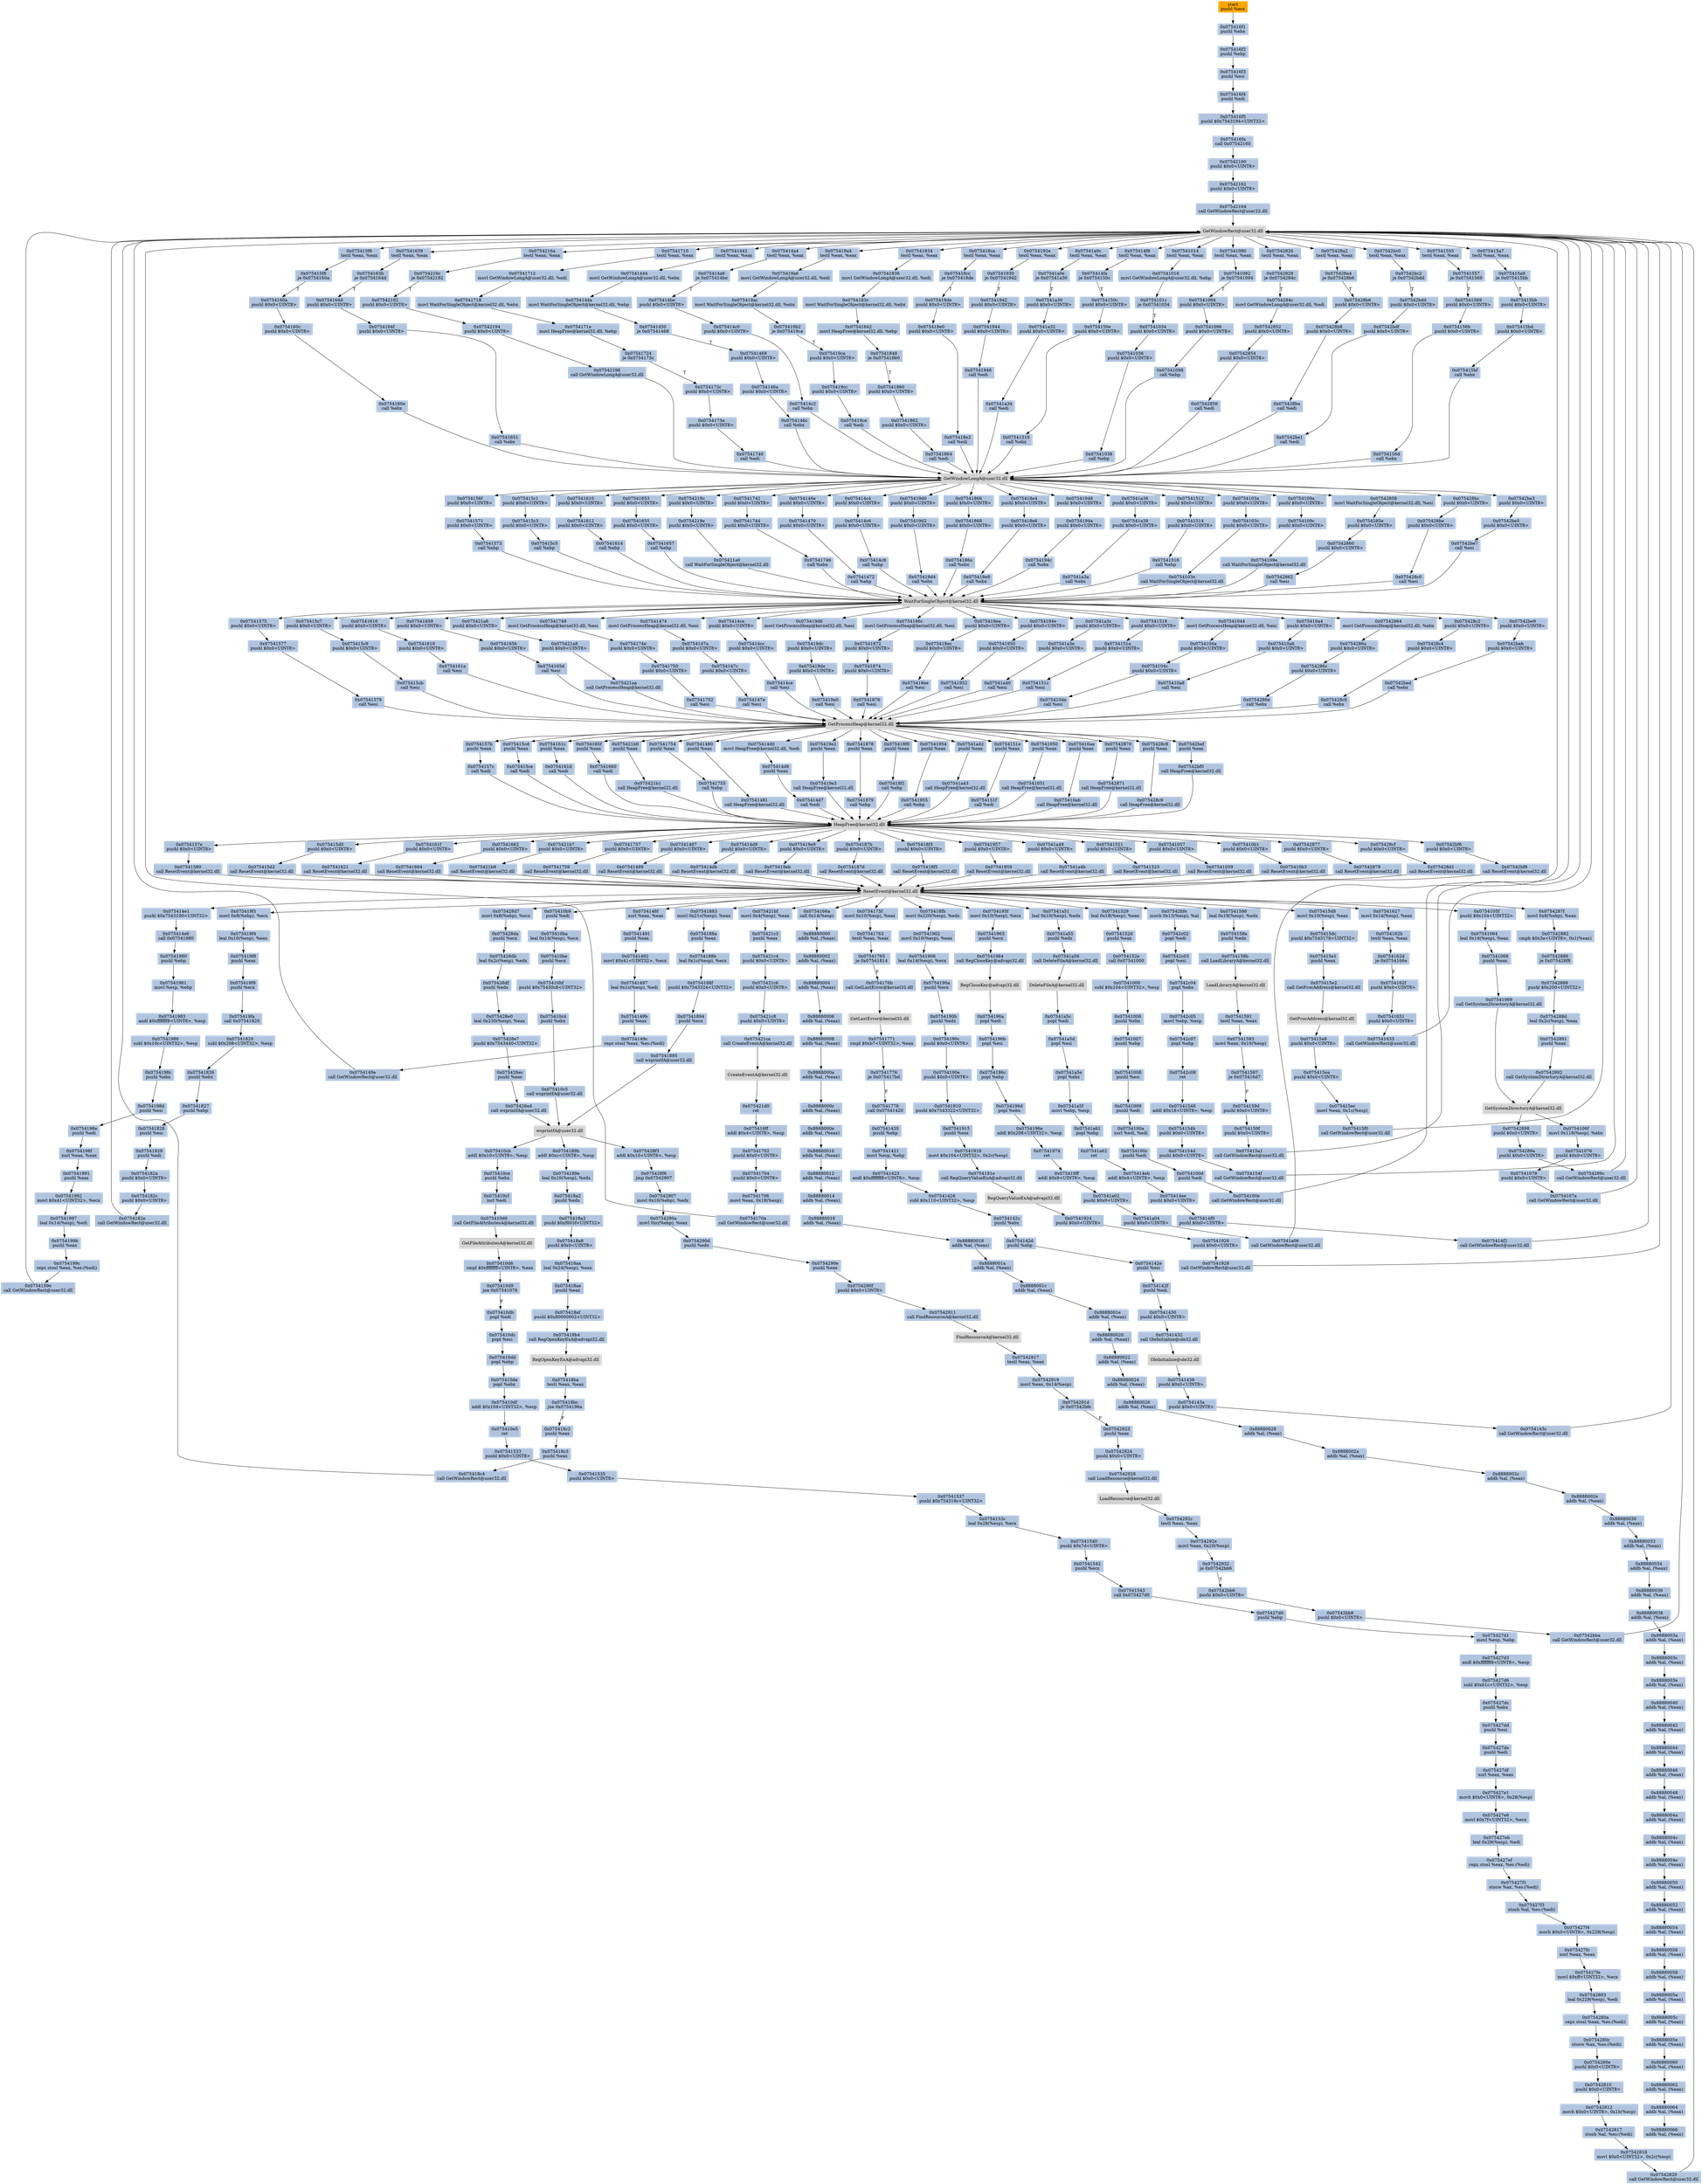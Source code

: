 digraph G {
node[shape=rectangle,style=filled,fillcolor=lightsteelblue,color=lightsteelblue]
bgcolor="transparent"
a0x075416f0pushl_ecx[label="start\npushl %ecx",fillcolor="orange",color="lightgrey"];
a0x075416f1pushl_ebx[label="0x075416f1\npushl %ebx"];
a0x075416f2pushl_ebp[label="0x075416f2\npushl %ebp"];
a0x075416f3pushl_esi[label="0x075416f3\npushl %esi"];
a0x075416f4pushl_edi[label="0x075416f4\npushl %edi"];
a0x075416f5pushl_0x7543194UINT32[label="0x075416f5\npushl $0x7543194<UINT32>"];
a0x075416facall_0x07542160[label="0x075416fa\ncall 0x07542160"];
a0x07542160pushl_0x0UINT8[label="0x07542160\npushl $0x0<UINT8>"];
a0x07542162pushl_0x0UINT8[label="0x07542162\npushl $0x0<UINT8>"];
a0x07542164call_GetWindowRect_user32_dll[label="0x07542164\ncall GetWindowRect@user32.dll"];
GetWindowRect_user32_dll[label="GetWindowRect@user32.dll",fillcolor="lightgrey",color="lightgrey"];
a0x0754216atestl_eax_eax[label="0x0754216a\ntestl %eax, %eax"];
a0x0754216cje_0x07542192[label="0x0754216c\nje 0x07542192"];
a0x07542192pushl_0x0UINT8[label="0x07542192\npushl $0x0<UINT8>"];
a0x07542194pushl_0x0UINT8[label="0x07542194\npushl $0x0<UINT8>"];
a0x07542196call_GetWindowLongA_user32_dll[label="0x07542196\ncall GetWindowLongA@user32.dll"];
GetWindowLongA_user32_dll[label="GetWindowLongA@user32.dll",fillcolor="lightgrey",color="lightgrey"];
a0x0754219cpushl_0x0UINT8[label="0x0754219c\npushl $0x0<UINT8>"];
a0x0754219epushl_0x0UINT8[label="0x0754219e\npushl $0x0<UINT8>"];
a0x075421a0call_WaitForSingleObject_kernel32_dll[label="0x075421a0\ncall WaitForSingleObject@kernel32.dll"];
WaitForSingleObject_kernel32_dll[label="WaitForSingleObject@kernel32.dll",fillcolor="lightgrey",color="lightgrey"];
a0x075421a6pushl_0x0UINT8[label="0x075421a6\npushl $0x0<UINT8>"];
a0x075421a8pushl_0x0UINT8[label="0x075421a8\npushl $0x0<UINT8>"];
a0x075421aacall_GetProcessHeap_kernel32_dll[label="0x075421aa\ncall GetProcessHeap@kernel32.dll"];
GetProcessHeap_kernel32_dll[label="GetProcessHeap@kernel32.dll",fillcolor="lightgrey",color="lightgrey"];
a0x075421b0pushl_eax[label="0x075421b0\npushl %eax"];
a0x075421b1call_HeapFree_kernel32_dll[label="0x075421b1\ncall HeapFree@kernel32.dll"];
HeapFree_kernel32_dll[label="HeapFree@kernel32.dll",fillcolor="lightgrey",color="lightgrey"];
a0x075421b7pushl_0x0UINT8[label="0x075421b7\npushl $0x0<UINT8>"];
a0x075421b9call_ResetEvent_kernel32_dll[label="0x075421b9\ncall ResetEvent@kernel32.dll"];
ResetEvent_kernel32_dll[label="ResetEvent@kernel32.dll",fillcolor="lightgrey",color="lightgrey"];
a0x075421bfmovl_0x4esp__eax[label="0x075421bf\nmovl 0x4(%esp), %eax"];
a0x075421c3pushl_eax[label="0x075421c3\npushl %eax"];
a0x075421c4pushl_0x0UINT8[label="0x075421c4\npushl $0x0<UINT8>"];
a0x075421c6pushl_0x0UINT8[label="0x075421c6\npushl $0x0<UINT8>"];
a0x075421c8pushl_0x0UINT8[label="0x075421c8\npushl $0x0<UINT8>"];
a0x075421cacall_CreateEventA_kernel32_dll[label="0x075421ca\ncall CreateEventA@kernel32.dll"];
CreateEventA_kernel32_dll[label="CreateEventA@kernel32.dll",fillcolor="lightgrey",color="lightgrey"];
a0x075421d0ret[label="0x075421d0\nret"];
a0x075416ffaddl_0x4UINT8_esp[label="0x075416ff\naddl $0x4<UINT8>, %esp"];
a0x07541702pushl_0x0UINT8[label="0x07541702\npushl $0x0<UINT8>"];
a0x07541704pushl_0x0UINT8[label="0x07541704\npushl $0x0<UINT8>"];
a0x07541706movl_eax_0x18esp_[label="0x07541706\nmovl %eax, 0x18(%esp)"];
a0x0754170acall_GetWindowRect_user32_dll[label="0x0754170a\ncall GetWindowRect@user32.dll"];
a0x07541710testl_eax_eax[label="0x07541710\ntestl %eax, %eax"];
a0x07541712movl_GetWindowLongA_user32_dll_edi[label="0x07541712\nmovl GetWindowLongA@user32.dll, %edi"];
a0x07541718movl_WaitForSingleObject_kernel32_dll_ebx[label="0x07541718\nmovl WaitForSingleObject@kernel32.dll, %ebx"];
a0x0754171emovl_HeapFree_kernel32_dll_ebp[label="0x0754171e\nmovl HeapFree@kernel32.dll, %ebp"];
a0x07541724je_0x0754173c[label="0x07541724\nje 0x0754173c"];
a0x0754173cpushl_0x0UINT8[label="0x0754173c\npushl $0x0<UINT8>"];
a0x0754173epushl_0x0UINT8[label="0x0754173e\npushl $0x0<UINT8>"];
a0x07541740call_edi[label="0x07541740\ncall %edi"];
a0x07541742pushl_0x0UINT8[label="0x07541742\npushl $0x0<UINT8>"];
a0x07541744pushl_0x0UINT8[label="0x07541744\npushl $0x0<UINT8>"];
a0x07541746call_ebx[label="0x07541746\ncall %ebx"];
a0x07541748movl_GetProcessHeap_kernel32_dll_esi[label="0x07541748\nmovl GetProcessHeap@kernel32.dll, %esi"];
a0x0754174epushl_0x0UINT8[label="0x0754174e\npushl $0x0<UINT8>"];
a0x07541750pushl_0x0UINT8[label="0x07541750\npushl $0x0<UINT8>"];
a0x07541752call_esi[label="0x07541752\ncall %esi"];
a0x07541754pushl_eax[label="0x07541754\npushl %eax"];
a0x07541755call_ebp[label="0x07541755\ncall %ebp"];
a0x07541757pushl_0x0UINT8[label="0x07541757\npushl $0x0<UINT8>"];
a0x07541759call_ResetEvent_kernel32_dll[label="0x07541759\ncall ResetEvent@kernel32.dll"];
a0x0754175fmovl_0x10esp__eax[label="0x0754175f\nmovl 0x10(%esp), %eax"];
a0x07541763testl_eax_eax[label="0x07541763\ntestl %eax, %eax"];
a0x07541765je_0x07541814[label="0x07541765\nje 0x07541814"];
a0x0754176bcall_GetLastError_kernel32_dll[label="0x0754176b\ncall GetLastError@kernel32.dll"];
GetLastError_kernel32_dll[label="GetLastError@kernel32.dll",fillcolor="lightgrey",color="lightgrey"];
a0x07541771cmpl_0xb7UINT32_eax[label="0x07541771\ncmpl $0xb7<UINT32>, %eax"];
a0x07541776je_0x075417bd[label="0x07541776\nje 0x075417bd"];
a0x07541778call_0x07541420[label="0x07541778\ncall 0x07541420"];
a0x07541420pushl_ebp[label="0x07541420\npushl %ebp"];
a0x07541421movl_esp_ebp[label="0x07541421\nmovl %esp, %ebp"];
a0x07541423andl_0xfffffff8UINT8_esp[label="0x07541423\nandl $0xfffffff8<UINT8>, %esp"];
a0x07541426subl_0x110UINT32_esp[label="0x07541426\nsubl $0x110<UINT32>, %esp"];
a0x0754142cpushl_ebx[label="0x0754142c\npushl %ebx"];
a0x0754142dpushl_ebp[label="0x0754142d\npushl %ebp"];
a0x0754142epushl_esi[label="0x0754142e\npushl %esi"];
a0x0754142fpushl_edi[label="0x0754142f\npushl %edi"];
a0x07541430pushl_0x0UINT8[label="0x07541430\npushl $0x0<UINT8>"];
a0x07541432call_OleInitialize_ole32_dll[label="0x07541432\ncall OleInitialize@ole32.dll"];
OleInitialize_ole32_dll[label="OleInitialize@ole32.dll",fillcolor="lightgrey",color="lightgrey"];
a0x07541438pushl_0x0UINT8[label="0x07541438\npushl $0x0<UINT8>"];
a0x0754143apushl_0x0UINT8[label="0x0754143a\npushl $0x0<UINT8>"];
a0x0754143ccall_GetWindowRect_user32_dll[label="0x0754143c\ncall GetWindowRect@user32.dll"];
a0x07541442testl_eax_eax[label="0x07541442\ntestl %eax, %eax"];
a0x07541444movl_GetWindowLongA_user32_dll_ebx[label="0x07541444\nmovl GetWindowLongA@user32.dll, %ebx"];
a0x0754144amovl_WaitForSingleObject_kernel32_dll_ebp[label="0x0754144a\nmovl WaitForSingleObject@kernel32.dll, %ebp"];
a0x07541450je_0x07541468[label="0x07541450\nje 0x07541468"];
a0x07541468pushl_0x0UINT8[label="0x07541468\npushl $0x0<UINT8>"];
a0x0754146apushl_0x0UINT8[label="0x0754146a\npushl $0x0<UINT8>"];
a0x0754146ccall_ebx[label="0x0754146c\ncall %ebx"];
a0x0754146epushl_0x0UINT8[label="0x0754146e\npushl $0x0<UINT8>"];
a0x07541470pushl_0x0UINT8[label="0x07541470\npushl $0x0<UINT8>"];
a0x07541472call_ebp[label="0x07541472\ncall %ebp"];
a0x07541474movl_GetProcessHeap_kernel32_dll_esi[label="0x07541474\nmovl GetProcessHeap@kernel32.dll, %esi"];
a0x0754147apushl_0x0UINT8[label="0x0754147a\npushl $0x0<UINT8>"];
a0x0754147cpushl_0x0UINT8[label="0x0754147c\npushl $0x0<UINT8>"];
a0x0754147ecall_esi[label="0x0754147e\ncall %esi"];
a0x07541480pushl_eax[label="0x07541480\npushl %eax"];
a0x07541481call_HeapFree_kernel32_dll[label="0x07541481\ncall HeapFree@kernel32.dll"];
a0x07541487pushl_0x0UINT8[label="0x07541487\npushl $0x0<UINT8>"];
a0x07541489call_ResetEvent_kernel32_dll[label="0x07541489\ncall ResetEvent@kernel32.dll"];
a0x0754148fxorl_eax_eax[label="0x0754148f\nxorl %eax, %eax"];
a0x07541491pushl_eax[label="0x07541491\npushl %eax"];
a0x07541492movl_0x41UINT32_ecx[label="0x07541492\nmovl $0x41<UINT32>, %ecx"];
a0x07541497leal_0x1cesp__edi[label="0x07541497\nleal 0x1c(%esp), %edi"];
a0x0754149bpushl_eax[label="0x0754149b\npushl %eax"];
a0x0754149crepz_stosl_eax_es_edi_[label="0x0754149c\nrepz stosl %eax, %es:(%edi)"];
a0x0754149ecall_GetWindowRect_user32_dll[label="0x0754149e\ncall GetWindowRect@user32.dll"];
a0x075414a4testl_eax_eax[label="0x075414a4\ntestl %eax, %eax"];
a0x075414a6je_0x075414be[label="0x075414a6\nje 0x075414be"];
a0x075414bepushl_0x0UINT8[label="0x075414be\npushl $0x0<UINT8>"];
a0x075414c0pushl_0x0UINT8[label="0x075414c0\npushl $0x0<UINT8>"];
a0x075414c2call_ebx[label="0x075414c2\ncall %ebx"];
a0x075414c4pushl_0x0UINT8[label="0x075414c4\npushl $0x0<UINT8>"];
a0x075414c6pushl_0x0UINT8[label="0x075414c6\npushl $0x0<UINT8>"];
a0x075414c8call_ebp[label="0x075414c8\ncall %ebp"];
a0x075414capushl_0x0UINT8[label="0x075414ca\npushl $0x0<UINT8>"];
a0x075414ccpushl_0x0UINT8[label="0x075414cc\npushl $0x0<UINT8>"];
a0x075414cecall_esi[label="0x075414ce\ncall %esi"];
a0x075414d0movl_HeapFree_kernel32_dll_edi[label="0x075414d0\nmovl HeapFree@kernel32.dll, %edi"];
a0x075414d6pushl_eax[label="0x075414d6\npushl %eax"];
a0x075414d7call_edi[label="0x075414d7\ncall %edi"];
a0x075414d9pushl_0x0UINT8[label="0x075414d9\npushl $0x0<UINT8>"];
a0x075414dbcall_ResetEvent_kernel32_dll[label="0x075414db\ncall ResetEvent@kernel32.dll"];
a0x075414e1pushl_0x7543100UINT32[label="0x075414e1\npushl $0x7543100<UINT32>"];
a0x075414e6call_0x07541980[label="0x075414e6\ncall 0x07541980"];
a0x07541980pushl_ebp[label="0x07541980\npushl %ebp"];
a0x07541981movl_esp_ebp[label="0x07541981\nmovl %esp, %ebp"];
a0x07541983andl_0xfffffff8UINT8_esp[label="0x07541983\nandl $0xfffffff8<UINT8>, %esp"];
a0x07541986subl_0x10cUINT32_esp[label="0x07541986\nsubl $0x10c<UINT32>, %esp"];
a0x0754198cpushl_ebx[label="0x0754198c\npushl %ebx"];
a0x0754198dpushl_esi[label="0x0754198d\npushl %esi"];
a0x0754198epushl_edi[label="0x0754198e\npushl %edi"];
a0x0754198fxorl_eax_eax[label="0x0754198f\nxorl %eax, %eax"];
a0x07541991pushl_eax[label="0x07541991\npushl %eax"];
a0x07541992movl_0x41UINT32_ecx[label="0x07541992\nmovl $0x41<UINT32>, %ecx"];
a0x07541997leal_0x14esp__edi[label="0x07541997\nleal 0x14(%esp), %edi"];
a0x0754199bpushl_eax[label="0x0754199b\npushl %eax"];
a0x0754199crepz_stosl_eax_es_edi_[label="0x0754199c\nrepz stosl %eax, %es:(%edi)"];
a0x0754199ecall_GetWindowRect_user32_dll[label="0x0754199e\ncall GetWindowRect@user32.dll"];
a0x075419a4testl_eax_eax[label="0x075419a4\ntestl %eax, %eax"];
a0x075419a6movl_GetWindowLongA_user32_dll_edi[label="0x075419a6\nmovl GetWindowLongA@user32.dll, %edi"];
a0x075419acmovl_WaitForSingleObject_kernel32_dll_ebx[label="0x075419ac\nmovl WaitForSingleObject@kernel32.dll, %ebx"];
a0x075419b2je_0x075419ca[label="0x075419b2\nje 0x075419ca"];
a0x075419capushl_0x0UINT8[label="0x075419ca\npushl $0x0<UINT8>"];
a0x075419ccpushl_0x0UINT8[label="0x075419cc\npushl $0x0<UINT8>"];
a0x075419cecall_edi[label="0x075419ce\ncall %edi"];
a0x075419d0pushl_0x0UINT8[label="0x075419d0\npushl $0x0<UINT8>"];
a0x075419d2pushl_0x0UINT8[label="0x075419d2\npushl $0x0<UINT8>"];
a0x075419d4call_ebx[label="0x075419d4\ncall %ebx"];
a0x075419d6movl_GetProcessHeap_kernel32_dll_esi[label="0x075419d6\nmovl GetProcessHeap@kernel32.dll, %esi"];
a0x075419dcpushl_0x0UINT8[label="0x075419dc\npushl $0x0<UINT8>"];
a0x075419depushl_0x0UINT8[label="0x075419de\npushl $0x0<UINT8>"];
a0x075419e0call_esi[label="0x075419e0\ncall %esi"];
a0x075419e2pushl_eax[label="0x075419e2\npushl %eax"];
a0x075419e3call_HeapFree_kernel32_dll[label="0x075419e3\ncall HeapFree@kernel32.dll"];
a0x075419e9pushl_0x0UINT8[label="0x075419e9\npushl $0x0<UINT8>"];
a0x075419ebcall_ResetEvent_kernel32_dll[label="0x075419eb\ncall ResetEvent@kernel32.dll"];
a0x075419f1movl_0x8ebp__ecx[label="0x075419f1\nmovl 0x8(%ebp), %ecx"];
a0x075419f4leal_0x10esp__eax[label="0x075419f4\nleal 0x10(%esp), %eax"];
a0x075419f8pushl_eax[label="0x075419f8\npushl %eax"];
a0x075419f9pushl_ecx[label="0x075419f9\npushl %ecx"];
a0x075419facall_0x07541820[label="0x075419fa\ncall 0x07541820"];
a0x07541820subl_0x208UINT32_esp[label="0x07541820\nsubl $0x208<UINT32>, %esp"];
a0x07541826pushl_ebx[label="0x07541826\npushl %ebx"];
a0x07541827pushl_ebp[label="0x07541827\npushl %ebp"];
a0x07541828pushl_esi[label="0x07541828\npushl %esi"];
a0x07541829pushl_edi[label="0x07541829\npushl %edi"];
a0x0754182apushl_0x0UINT8[label="0x0754182a\npushl $0x0<UINT8>"];
a0x0754182cpushl_0x0UINT8[label="0x0754182c\npushl $0x0<UINT8>"];
a0x0754182ecall_GetWindowRect_user32_dll[label="0x0754182e\ncall GetWindowRect@user32.dll"];
a0x07541834testl_eax_eax[label="0x07541834\ntestl %eax, %eax"];
a0x07541836movl_GetWindowLongA_user32_dll_edi[label="0x07541836\nmovl GetWindowLongA@user32.dll, %edi"];
a0x0754183cmovl_WaitForSingleObject_kernel32_dll_ebx[label="0x0754183c\nmovl WaitForSingleObject@kernel32.dll, %ebx"];
a0x07541842movl_HeapFree_kernel32_dll_ebp[label="0x07541842\nmovl HeapFree@kernel32.dll, %ebp"];
a0x07541848je_0x07541860[label="0x07541848\nje 0x07541860"];
a0x07541860pushl_0x0UINT8[label="0x07541860\npushl $0x0<UINT8>"];
a0x07541862pushl_0x0UINT8[label="0x07541862\npushl $0x0<UINT8>"];
a0x07541864call_edi[label="0x07541864\ncall %edi"];
a0x07541866pushl_0x0UINT8[label="0x07541866\npushl $0x0<UINT8>"];
a0x07541868pushl_0x0UINT8[label="0x07541868\npushl $0x0<UINT8>"];
a0x0754186acall_ebx[label="0x0754186a\ncall %ebx"];
a0x0754186cmovl_GetProcessHeap_kernel32_dll_esi[label="0x0754186c\nmovl GetProcessHeap@kernel32.dll, %esi"];
a0x07541872pushl_0x0UINT8[label="0x07541872\npushl $0x0<UINT8>"];
a0x07541874pushl_0x0UINT8[label="0x07541874\npushl $0x0<UINT8>"];
a0x07541876call_esi[label="0x07541876\ncall %esi"];
a0x07541878pushl_eax[label="0x07541878\npushl %eax"];
a0x07541879call_ebp[label="0x07541879\ncall %ebp"];
a0x0754187bpushl_0x0UINT8[label="0x0754187b\npushl $0x0<UINT8>"];
a0x0754187dcall_ResetEvent_kernel32_dll[label="0x0754187d\ncall ResetEvent@kernel32.dll"];
a0x07541883movl_0x21cesp__eax[label="0x07541883\nmovl 0x21c(%esp), %eax"];
a0x0754188apushl_eax[label="0x0754188a\npushl %eax"];
a0x0754188bleal_0x1cesp__ecx[label="0x0754188b\nleal 0x1c(%esp), %ecx"];
a0x0754188fpushl_0x7543324UINT32[label="0x0754188f\npushl $0x7543324<UINT32>"];
a0x07541894pushl_ecx[label="0x07541894\npushl %ecx"];
a0x07541895call_wsprintfA_user32_dll[label="0x07541895\ncall wsprintfA@user32.dll"];
wsprintfA_user32_dll[label="wsprintfA@user32.dll",fillcolor="lightgrey",color="lightgrey"];
a0x0754189baddl_0xcUINT8_esp[label="0x0754189b\naddl $0xc<UINT8>, %esp"];
a0x0754189eleal_0x10esp__edx[label="0x0754189e\nleal 0x10(%esp), %edx"];
a0x075418a2pushl_edx[label="0x075418a2\npushl %edx"];
a0x075418a3pushl_0xf003fUINT32[label="0x075418a3\npushl $0xf003f<UINT32>"];
a0x075418a8pushl_0x0UINT8[label="0x075418a8\npushl $0x0<UINT8>"];
a0x075418aaleal_0x24esp__eax[label="0x075418aa\nleal 0x24(%esp), %eax"];
a0x075418aepushl_eax[label="0x075418ae\npushl %eax"];
a0x075418afpushl_0x80000002UINT32[label="0x075418af\npushl $0x80000002<UINT32>"];
a0x075418b4call_RegOpenKeyExA_advapi32_dll[label="0x075418b4\ncall RegOpenKeyExA@advapi32.dll"];
RegOpenKeyExA_advapi32_dll[label="RegOpenKeyExA@advapi32.dll",fillcolor="lightgrey",color="lightgrey"];
a0x075418batestl_eax_eax[label="0x075418ba\ntestl %eax, %eax"];
a0x075418bcjne_0x0754196a[label="0x075418bc\njne 0x0754196a"];
a0x075418c2pushl_eax[label="0x075418c2\npushl %eax"];
a0x075418c3pushl_eax[label="0x075418c3\npushl %eax"];
a0x075418c4call_GetWindowRect_user32_dll[label="0x075418c4\ncall GetWindowRect@user32.dll"];
a0x075418catestl_eax_eax[label="0x075418ca\ntestl %eax, %eax"];
a0x075418ccje_0x075418de[label="0x075418cc\nje 0x075418de"];
a0x075418depushl_0x0UINT8[label="0x075418de\npushl $0x0<UINT8>"];
a0x075418e0pushl_0x0UINT8[label="0x075418e0\npushl $0x0<UINT8>"];
a0x075418e2call_edi[label="0x075418e2\ncall %edi"];
a0x075418e4pushl_0x0UINT8[label="0x075418e4\npushl $0x0<UINT8>"];
a0x075418e6pushl_0x0UINT8[label="0x075418e6\npushl $0x0<UINT8>"];
a0x075418e8call_ebx[label="0x075418e8\ncall %ebx"];
a0x075418eapushl_0x0UINT8[label="0x075418ea\npushl $0x0<UINT8>"];
a0x075418ecpushl_0x0UINT8[label="0x075418ec\npushl $0x0<UINT8>"];
a0x075418eecall_esi[label="0x075418ee\ncall %esi"];
a0x075418f0pushl_eax[label="0x075418f0\npushl %eax"];
a0x075418f1call_ebp[label="0x075418f1\ncall %ebp"];
a0x075418f3pushl_0x0UINT8[label="0x075418f3\npushl $0x0<UINT8>"];
a0x075418f5call_ResetEvent_kernel32_dll[label="0x075418f5\ncall ResetEvent@kernel32.dll"];
a0x075418fbmovl_0x220esp__edx[label="0x075418fb\nmovl 0x220(%esp), %edx"];
a0x07541902movl_0x10esp__eax[label="0x07541902\nmovl 0x10(%esp), %eax"];
a0x07541906leal_0x14esp__ecx[label="0x07541906\nleal 0x14(%esp), %ecx"];
a0x0754190apushl_ecx[label="0x0754190a\npushl %ecx"];
a0x0754190bpushl_edx[label="0x0754190b\npushl %edx"];
a0x0754190cpushl_0x0UINT8[label="0x0754190c\npushl $0x0<UINT8>"];
a0x0754190epushl_0x0UINT8[label="0x0754190e\npushl $0x0<UINT8>"];
a0x07541910pushl_0x7543322UINT32[label="0x07541910\npushl $0x7543322<UINT32>"];
a0x07541915pushl_eax[label="0x07541915\npushl %eax"];
a0x07541916movl_0x104UINT32_0x2cesp_[label="0x07541916\nmovl $0x104<UINT32>, 0x2c(%esp)"];
a0x0754191ecall_RegQueryValueExA_advapi32_dll[label="0x0754191e\ncall RegQueryValueExA@advapi32.dll"];
RegQueryValueExA_advapi32_dll[label="RegQueryValueExA@advapi32.dll",fillcolor="lightgrey",color="lightgrey"];
a0x07541924pushl_0x0UINT8[label="0x07541924\npushl $0x0<UINT8>"];
a0x07541926pushl_0x0UINT8[label="0x07541926\npushl $0x0<UINT8>"];
a0x07541928call_GetWindowRect_user32_dll[label="0x07541928\ncall GetWindowRect@user32.dll"];
a0x0754192etestl_eax_eax[label="0x0754192e\ntestl %eax, %eax"];
a0x07541930je_0x07541942[label="0x07541930\nje 0x07541942"];
a0x07541942pushl_0x0UINT8[label="0x07541942\npushl $0x0<UINT8>"];
a0x07541944pushl_0x0UINT8[label="0x07541944\npushl $0x0<UINT8>"];
a0x07541946call_edi[label="0x07541946\ncall %edi"];
a0x07541948pushl_0x0UINT8[label="0x07541948\npushl $0x0<UINT8>"];
a0x0754194apushl_0x0UINT8[label="0x0754194a\npushl $0x0<UINT8>"];
a0x0754194ccall_ebx[label="0x0754194c\ncall %ebx"];
a0x0754194epushl_0x0UINT8[label="0x0754194e\npushl $0x0<UINT8>"];
a0x07541950pushl_0x0UINT8[label="0x07541950\npushl $0x0<UINT8>"];
a0x07541952call_esi[label="0x07541952\ncall %esi"];
a0x07541954pushl_eax[label="0x07541954\npushl %eax"];
a0x07541955call_ebp[label="0x07541955\ncall %ebp"];
a0x07541957pushl_0x0UINT8[label="0x07541957\npushl $0x0<UINT8>"];
a0x07541959call_ResetEvent_kernel32_dll[label="0x07541959\ncall ResetEvent@kernel32.dll"];
a0x0754195fmovl_0x10esp__ecx[label="0x0754195f\nmovl 0x10(%esp), %ecx"];
a0x07541963pushl_ecx[label="0x07541963\npushl %ecx"];
a0x07541964call_RegCloseKey_advapi32_dll[label="0x07541964\ncall RegCloseKey@advapi32.dll"];
RegCloseKey_advapi32_dll[label="RegCloseKey@advapi32.dll",fillcolor="lightgrey",color="lightgrey"];
a0x0754196apopl_edi[label="0x0754196a\npopl %edi"];
a0x0754196bpopl_esi[label="0x0754196b\npopl %esi"];
a0x0754196cpopl_ebp[label="0x0754196c\npopl %ebp"];
a0x0754196dpopl_ebx[label="0x0754196d\npopl %ebx"];
a0x0754196eaddl_0x208UINT32_esp[label="0x0754196e\naddl $0x208<UINT32>, %esp"];
a0x07541974ret[label="0x07541974\nret"];
a0x075419ffaddl_0x8UINT8_esp[label="0x075419ff\naddl $0x8<UINT8>, %esp"];
a0x07541a02pushl_0x0UINT8[label="0x07541a02\npushl $0x0<UINT8>"];
a0x07541a04pushl_0x0UINT8[label="0x07541a04\npushl $0x0<UINT8>"];
a0x07541a06call_GetWindowRect_user32_dll[label="0x07541a06\ncall GetWindowRect@user32.dll"];
a0x07541a0ctestl_eax_eax[label="0x07541a0c\ntestl %eax, %eax"];
a0x07541a0eje_0x07541a30[label="0x07541a0e\nje 0x07541a30"];
a0x07541a30pushl_0x0UINT8[label="0x07541a30\npushl $0x0<UINT8>"];
a0x07541a32pushl_0x0UINT8[label="0x07541a32\npushl $0x0<UINT8>"];
a0x07541a34call_edi[label="0x07541a34\ncall %edi"];
a0x07541a36pushl_0x0UINT8[label="0x07541a36\npushl $0x0<UINT8>"];
a0x07541a38pushl_0x0UINT8[label="0x07541a38\npushl $0x0<UINT8>"];
a0x07541a3acall_ebx[label="0x07541a3a\ncall %ebx"];
a0x07541a3cpushl_0x0UINT8[label="0x07541a3c\npushl $0x0<UINT8>"];
a0x07541a3epushl_0x0UINT8[label="0x07541a3e\npushl $0x0<UINT8>"];
a0x07541a40call_esi[label="0x07541a40\ncall %esi"];
a0x07541a42pushl_eax[label="0x07541a42\npushl %eax"];
a0x07541a43call_HeapFree_kernel32_dll[label="0x07541a43\ncall HeapFree@kernel32.dll"];
a0x07541a49pushl_0x0UINT8[label="0x07541a49\npushl $0x0<UINT8>"];
a0x07541a4bcall_ResetEvent_kernel32_dll[label="0x07541a4b\ncall ResetEvent@kernel32.dll"];
a0x07541a51leal_0x10esp__edx[label="0x07541a51\nleal 0x10(%esp), %edx"];
a0x07541a55pushl_edx[label="0x07541a55\npushl %edx"];
a0x07541a56call_DeleteFileA_kernel32_dll[label="0x07541a56\ncall DeleteFileA@kernel32.dll"];
DeleteFileA_kernel32_dll[label="DeleteFileA@kernel32.dll",fillcolor="lightgrey",color="lightgrey"];
a0x07541a5cpopl_edi[label="0x07541a5c\npopl %edi"];
a0x07541a5dpopl_esi[label="0x07541a5d\npopl %esi"];
a0x07541a5epopl_ebx[label="0x07541a5e\npopl %ebx"];
a0x07541a5fmovl_ebp_esp[label="0x07541a5f\nmovl %ebp, %esp"];
a0x07541a61popl_ebp[label="0x07541a61\npopl %ebp"];
a0x07541a62ret[label="0x07541a62\nret"];
a0x075414ebaddl_0x4UINT8_esp[label="0x075414eb\naddl $0x4<UINT8>, %esp"];
a0x075414eepushl_0x0UINT8[label="0x075414ee\npushl $0x0<UINT8>"];
a0x075414f0pushl_0x0UINT8[label="0x075414f0\npushl $0x0<UINT8>"];
a0x075414f2call_GetWindowRect_user32_dll[label="0x075414f2\ncall GetWindowRect@user32.dll"];
a0x075414f8testl_eax_eax[label="0x075414f8\ntestl %eax, %eax"];
a0x075414faje_0x0754150c[label="0x075414fa\nje 0x0754150c"];
a0x0754150cpushl_0x0UINT8[label="0x0754150c\npushl $0x0<UINT8>"];
a0x0754150epushl_0x0UINT8[label="0x0754150e\npushl $0x0<UINT8>"];
a0x07541510call_ebx[label="0x07541510\ncall %ebx"];
a0x07541512pushl_0x0UINT8[label="0x07541512\npushl $0x0<UINT8>"];
a0x07541514pushl_0x0UINT8[label="0x07541514\npushl $0x0<UINT8>"];
a0x07541516call_ebp[label="0x07541516\ncall %ebp"];
a0x07541518pushl_0x0UINT8[label="0x07541518\npushl $0x0<UINT8>"];
a0x0754151apushl_0x0UINT8[label="0x0754151a\npushl $0x0<UINT8>"];
a0x0754151ccall_esi[label="0x0754151c\ncall %esi"];
a0x0754151epushl_eax[label="0x0754151e\npushl %eax"];
a0x0754151fcall_edi[label="0x0754151f\ncall %edi"];
a0x07541521pushl_0x0UINT8[label="0x07541521\npushl $0x0<UINT8>"];
a0x07541523call_ResetEvent_kernel32_dll[label="0x07541523\ncall ResetEvent@kernel32.dll"];
a0x07541529leal_0x18esp__eax[label="0x07541529\nleal 0x18(%esp), %eax"];
a0x0754152dpushl_eax[label="0x0754152d\npushl %eax"];
a0x0754152ecall_0x07541000[label="0x0754152e\ncall 0x07541000"];
a0x07541000subl_0x104UINT32_esp[label="0x07541000\nsubl $0x104<UINT32>, %esp"];
a0x07541006pushl_ebx[label="0x07541006\npushl %ebx"];
a0x07541007pushl_ebp[label="0x07541007\npushl %ebp"];
a0x07541008pushl_esi[label="0x07541008\npushl %esi"];
a0x07541009pushl_edi[label="0x07541009\npushl %edi"];
a0x0754100axorl_edi_edi[label="0x0754100a\nxorl %edi, %edi"];
a0x0754100cpushl_edi[label="0x0754100c\npushl %edi"];
a0x0754100dpushl_edi[label="0x0754100d\npushl %edi"];
a0x0754100ecall_GetWindowRect_user32_dll[label="0x0754100e\ncall GetWindowRect@user32.dll"];
a0x07541014testl_eax_eax[label="0x07541014\ntestl %eax, %eax"];
a0x07541016movl_GetWindowLongA_user32_dll_ebp[label="0x07541016\nmovl GetWindowLongA@user32.dll, %ebp"];
a0x0754101cje_0x07541034[label="0x0754101c\nje 0x07541034"];
a0x07541034pushl_0x0UINT8[label="0x07541034\npushl $0x0<UINT8>"];
a0x07541036pushl_0x0UINT8[label="0x07541036\npushl $0x0<UINT8>"];
a0x07541038call_ebp[label="0x07541038\ncall %ebp"];
a0x0754103apushl_0x0UINT8[label="0x0754103a\npushl $0x0<UINT8>"];
a0x0754103cpushl_0x0UINT8[label="0x0754103c\npushl $0x0<UINT8>"];
a0x0754103ecall_WaitForSingleObject_kernel32_dll[label="0x0754103e\ncall WaitForSingleObject@kernel32.dll"];
a0x07541044movl_GetProcessHeap_kernel32_dll_esi[label="0x07541044\nmovl GetProcessHeap@kernel32.dll, %esi"];
a0x0754104apushl_0x0UINT8[label="0x0754104a\npushl $0x0<UINT8>"];
a0x0754104cpushl_0x0UINT8[label="0x0754104c\npushl $0x0<UINT8>"];
a0x0754104ecall_esi[label="0x0754104e\ncall %esi"];
a0x07541050pushl_eax[label="0x07541050\npushl %eax"];
a0x07541051call_HeapFree_kernel32_dll[label="0x07541051\ncall HeapFree@kernel32.dll"];
a0x07541057pushl_0x0UINT8[label="0x07541057\npushl $0x0<UINT8>"];
a0x07541059call_ResetEvent_kernel32_dll[label="0x07541059\ncall ResetEvent@kernel32.dll"];
a0x0754105fpushl_0x104UINT32[label="0x0754105f\npushl $0x104<UINT32>"];
a0x07541064leal_0x14esp__eax[label="0x07541064\nleal 0x14(%esp), %eax"];
a0x07541068pushl_eax[label="0x07541068\npushl %eax"];
a0x07541069call_GetSystemDirectoryA_kernel32_dll[label="0x07541069\ncall GetSystemDirectoryA@kernel32.dll"];
GetSystemDirectoryA_kernel32_dll[label="GetSystemDirectoryA@kernel32.dll",fillcolor="lightgrey",color="lightgrey"];
a0x0754106fmovl_0x118esp__ebx[label="0x0754106f\nmovl 0x118(%esp), %ebx"];
a0x07541076pushl_0x0UINT8[label="0x07541076\npushl $0x0<UINT8>"];
a0x07541078pushl_0x0UINT8[label="0x07541078\npushl $0x0<UINT8>"];
a0x0754107acall_GetWindowRect_user32_dll[label="0x0754107a\ncall GetWindowRect@user32.dll"];
a0x07541080testl_eax_eax[label="0x07541080\ntestl %eax, %eax"];
a0x07541082je_0x07541094[label="0x07541082\nje 0x07541094"];
a0x07541094pushl_0x0UINT8[label="0x07541094\npushl $0x0<UINT8>"];
a0x07541096pushl_0x0UINT8[label="0x07541096\npushl $0x0<UINT8>"];
a0x07541098call_ebp[label="0x07541098\ncall %ebp"];
a0x0754109apushl_0x0UINT8[label="0x0754109a\npushl $0x0<UINT8>"];
a0x0754109cpushl_0x0UINT8[label="0x0754109c\npushl $0x0<UINT8>"];
a0x0754109ecall_WaitForSingleObject_kernel32_dll[label="0x0754109e\ncall WaitForSingleObject@kernel32.dll"];
a0x075410a4pushl_0x0UINT8[label="0x075410a4\npushl $0x0<UINT8>"];
a0x075410a6pushl_0x0UINT8[label="0x075410a6\npushl $0x0<UINT8>"];
a0x075410a8call_esi[label="0x075410a8\ncall %esi"];
a0x075410aapushl_eax[label="0x075410aa\npushl %eax"];
a0x075410abcall_HeapFree_kernel32_dll[label="0x075410ab\ncall HeapFree@kernel32.dll"];
a0x075410b1pushl_0x0UINT8[label="0x075410b1\npushl $0x0<UINT8>"];
a0x075410b3call_ResetEvent_kernel32_dll[label="0x075410b3\ncall ResetEvent@kernel32.dll"];
a0x075410b9pushl_edi[label="0x075410b9\npushl %edi"];
a0x075410baleal_0x14esp__ecx[label="0x075410ba\nleal 0x14(%esp), %ecx"];
a0x075410bepushl_ecx[label="0x075410be\npushl %ecx"];
a0x075410bfpushl_0x75430c8UINT32[label="0x075410bf\npushl $0x75430c8<UINT32>"];
a0x075410c4pushl_ebx[label="0x075410c4\npushl %ebx"];
a0x075410c5call_wsprintfA_user32_dll[label="0x075410c5\ncall wsprintfA@user32.dll"];
a0x075410cbaddl_0x10UINT8_esp[label="0x075410cb\naddl $0x10<UINT8>, %esp"];
a0x075410cepushl_ebx[label="0x075410ce\npushl %ebx"];
a0x075410cfincl_edi[label="0x075410cf\nincl %edi"];
a0x075410d0call_GetFileAttributesA_kernel32_dll[label="0x075410d0\ncall GetFileAttributesA@kernel32.dll"];
GetFileAttributesA_kernel32_dll[label="GetFileAttributesA@kernel32.dll",fillcolor="lightgrey",color="lightgrey"];
a0x075410d6cmpl_0xffffffffUINT8_eax[label="0x075410d6\ncmpl $0xffffffff<UINT8>, %eax"];
a0x075410d9jne_0x07541076[label="0x075410d9\njne 0x07541076"];
a0x075410dbpopl_edi[label="0x075410db\npopl %edi"];
a0x075410dcpopl_esi[label="0x075410dc\npopl %esi"];
a0x075410ddpopl_ebp[label="0x075410dd\npopl %ebp"];
a0x075410depopl_ebx[label="0x075410de\npopl %ebx"];
a0x075410dfaddl_0x104UINT32_esp[label="0x075410df\naddl $0x104<UINT32>, %esp"];
a0x075410e5ret[label="0x075410e5\nret"];
a0x07541533pushl_0x0UINT8[label="0x07541533\npushl $0x0<UINT8>"];
a0x07541535pushl_0x0UINT8[label="0x07541535\npushl $0x0<UINT8>"];
a0x07541537pushl_0x754318cUINT32[label="0x07541537\npushl $0x754318c<UINT32>"];
a0x0754153cleal_0x28esp__ecx[label="0x0754153c\nleal 0x28(%esp), %ecx"];
a0x07541540pushl_0x7dUINT8[label="0x07541540\npushl $0x7d<UINT8>"];
a0x07541542pushl_ecx[label="0x07541542\npushl %ecx"];
a0x07541543call_0x075427d0[label="0x07541543\ncall 0x075427d0"];
a0x075427d0pushl_ebp[label="0x075427d0\npushl %ebp"];
a0x075427d1movl_esp_ebp[label="0x075427d1\nmovl %esp, %ebp"];
a0x075427d3andl_0xfffffff8UINT8_esp[label="0x075427d3\nandl $0xfffffff8<UINT8>, %esp"];
a0x075427d6subl_0x61cUINT32_esp[label="0x075427d6\nsubl $0x61c<UINT32>, %esp"];
a0x075427dcpushl_ebx[label="0x075427dc\npushl %ebx"];
a0x075427ddpushl_esi[label="0x075427dd\npushl %esi"];
a0x075427depushl_edi[label="0x075427de\npushl %edi"];
a0x075427dfxorl_eax_eax[label="0x075427df\nxorl %eax, %eax"];
a0x075427e1movb_0x0UINT8_0x28esp_[label="0x075427e1\nmovb $0x0<UINT8>, 0x28(%esp)"];
a0x075427e6movl_0x7fUINT32_ecx[label="0x075427e6\nmovl $0x7f<UINT32>, %ecx"];
a0x075427ebleal_0x29esp__edi[label="0x075427eb\nleal 0x29(%esp), %edi"];
a0x075427efrepz_stosl_eax_es_edi_[label="0x075427ef\nrepz stosl %eax, %es:(%edi)"];
a0x075427f1stosw_ax_es_edi_[label="0x075427f1\nstosw %ax, %es:(%edi)"];
a0x075427f3stosb_al_es_edi_[label="0x075427f3\nstosb %al, %es:(%edi)"];
a0x075427f4movb_0x0UINT8_0x228esp_[label="0x075427f4\nmovb $0x0<UINT8>, 0x228(%esp)"];
a0x075427fcxorl_eax_eax[label="0x075427fc\nxorl %eax, %eax"];
a0x075427femovl_0xffUINT32_ecx[label="0x075427fe\nmovl $0xff<UINT32>, %ecx"];
a0x07542803leal_0x229esp__edi[label="0x07542803\nleal 0x229(%esp), %edi"];
a0x0754280arepz_stosl_eax_es_edi_[label="0x0754280a\nrepz stosl %eax, %es:(%edi)"];
a0x0754280cstosw_ax_es_edi_[label="0x0754280c\nstosw %ax, %es:(%edi)"];
a0x0754280epushl_0x0UINT8[label="0x0754280e\npushl $0x0<UINT8>"];
a0x07542810pushl_0x0UINT8[label="0x07542810\npushl $0x0<UINT8>"];
a0x07542812movb_0x0UINT8_0x1besp_[label="0x07542812\nmovb $0x0<UINT8>, 0x1b(%esp)"];
a0x07542817stosb_al_es_edi_[label="0x07542817\nstosb %al, %es:(%edi)"];
a0x07542818movl_0x0UINT32_0x2cesp_[label="0x07542818\nmovl $0x0<UINT32>, 0x2c(%esp)"];
a0x07542820call_GetWindowRect_user32_dll[label="0x07542820\ncall GetWindowRect@user32.dll"];
a0x07542826testl_eax_eax[label="0x07542826\ntestl %eax, %eax"];
a0x07542828je_0x0754284c[label="0x07542828\nje 0x0754284c"];
a0x0754284cmovl_GetWindowLongA_user32_dll_edi[label="0x0754284c\nmovl GetWindowLongA@user32.dll, %edi"];
a0x07542852pushl_0x0UINT8[label="0x07542852\npushl $0x0<UINT8>"];
a0x07542854pushl_0x0UINT8[label="0x07542854\npushl $0x0<UINT8>"];
a0x07542856call_edi[label="0x07542856\ncall %edi"];
a0x07542858movl_WaitForSingleObject_kernel32_dll_esi[label="0x07542858\nmovl WaitForSingleObject@kernel32.dll, %esi"];
a0x0754285epushl_0x0UINT8[label="0x0754285e\npushl $0x0<UINT8>"];
a0x07542860pushl_0x0UINT8[label="0x07542860\npushl $0x0<UINT8>"];
a0x07542862call_esi[label="0x07542862\ncall %esi"];
a0x07542864movl_GetProcessHeap_kernel32_dll_ebx[label="0x07542864\nmovl GetProcessHeap@kernel32.dll, %ebx"];
a0x0754286apushl_0x0UINT8[label="0x0754286a\npushl $0x0<UINT8>"];
a0x0754286cpushl_0x0UINT8[label="0x0754286c\npushl $0x0<UINT8>"];
a0x0754286ecall_ebx[label="0x0754286e\ncall %ebx"];
a0x07542870pushl_eax[label="0x07542870\npushl %eax"];
a0x07542871call_HeapFree_kernel32_dll[label="0x07542871\ncall HeapFree@kernel32.dll"];
a0x07542877pushl_0x0UINT8[label="0x07542877\npushl $0x0<UINT8>"];
a0x07542879call_ResetEvent_kernel32_dll[label="0x07542879\ncall ResetEvent@kernel32.dll"];
a0x0754287fmovl_0x8ebp__eax[label="0x0754287f\nmovl 0x8(%ebp), %eax"];
a0x07542882cmpb_0x3aUINT8_0x1eax_[label="0x07542882\ncmpb $0x3a<UINT8>, 0x1(%eax)"];
a0x07542886je_0x075428f8[label="0x07542886\nje 0x075428f8"];
a0x07542888pushl_0x200UINT32[label="0x07542888\npushl $0x200<UINT32>"];
a0x0754288dleal_0x2cesp__eax[label="0x0754288d\nleal 0x2c(%esp), %eax"];
a0x07542891pushl_eax[label="0x07542891\npushl %eax"];
a0x07542892call_GetSystemDirectoryA_kernel32_dll[label="0x07542892\ncall GetSystemDirectoryA@kernel32.dll"];
a0x07542898pushl_0x0UINT8[label="0x07542898\npushl $0x0<UINT8>"];
a0x0754289apushl_0x0UINT8[label="0x0754289a\npushl $0x0<UINT8>"];
a0x0754289ccall_GetWindowRect_user32_dll[label="0x0754289c\ncall GetWindowRect@user32.dll"];
a0x075428a2testl_eax_eax[label="0x075428a2\ntestl %eax, %eax"];
a0x075428a4je_0x075428b6[label="0x075428a4\nje 0x075428b6"];
a0x075428b6pushl_0x0UINT8[label="0x075428b6\npushl $0x0<UINT8>"];
a0x075428b8pushl_0x0UINT8[label="0x075428b8\npushl $0x0<UINT8>"];
a0x075428bacall_edi[label="0x075428ba\ncall %edi"];
a0x075428bcpushl_0x0UINT8[label="0x075428bc\npushl $0x0<UINT8>"];
a0x075428bepushl_0x0UINT8[label="0x075428be\npushl $0x0<UINT8>"];
a0x075428c0call_esi[label="0x075428c0\ncall %esi"];
a0x075428c2pushl_0x0UINT8[label="0x075428c2\npushl $0x0<UINT8>"];
a0x075428c4pushl_0x0UINT8[label="0x075428c4\npushl $0x0<UINT8>"];
a0x075428c6call_ebx[label="0x075428c6\ncall %ebx"];
a0x075428c8pushl_eax[label="0x075428c8\npushl %eax"];
a0x075428c9call_HeapFree_kernel32_dll[label="0x075428c9\ncall HeapFree@kernel32.dll"];
a0x075428cfpushl_0x0UINT8[label="0x075428cf\npushl $0x0<UINT8>"];
a0x075428d1call_ResetEvent_kernel32_dll[label="0x075428d1\ncall ResetEvent@kernel32.dll"];
a0x075428d7movl_0x8ebp__ecx[label="0x075428d7\nmovl 0x8(%ebp), %ecx"];
a0x075428dapushl_ecx[label="0x075428da\npushl %ecx"];
a0x075428dbleal_0x2cesp__edx[label="0x075428db\nleal 0x2c(%esp), %edx"];
a0x075428dfpushl_edx[label="0x075428df\npushl %edx"];
a0x075428e0leal_0x230esp__eax[label="0x075428e0\nleal 0x230(%esp), %eax"];
a0x075428e7pushl_0x7543440UINT32[label="0x075428e7\npushl $0x7543440<UINT32>"];
a0x075428ecpushl_eax[label="0x075428ec\npushl %eax"];
a0x075428edcall_wsprintfA_user32_dll[label="0x075428ed\ncall wsprintfA@user32.dll"];
a0x075428f3addl_0x10UINT8_esp[label="0x075428f3\naddl $0x10<UINT8>, %esp"];
a0x075428f6jmp_0x07542907[label="0x075428f6\njmp 0x07542907"];
a0x07542907movl_0x10ebp__edx[label="0x07542907\nmovl 0x10(%ebp), %edx"];
a0x0754290amovl_0xcebp__eax[label="0x0754290a\nmovl 0xc(%ebp), %eax"];
a0x0754290dpushl_edx[label="0x0754290d\npushl %edx"];
a0x0754290epushl_eax[label="0x0754290e\npushl %eax"];
a0x0754290fpushl_0x0UINT8[label="0x0754290f\npushl $0x0<UINT8>"];
a0x07542911call_FindResourceA_kernel32_dll[label="0x07542911\ncall FindResourceA@kernel32.dll"];
FindResourceA_kernel32_dll[label="FindResourceA@kernel32.dll",fillcolor="lightgrey",color="lightgrey"];
a0x07542917testl_eax_eax[label="0x07542917\ntestl %eax, %eax"];
a0x07542919movl_eax_0x14esp_[label="0x07542919\nmovl %eax, 0x14(%esp)"];
a0x0754291dje_0x07542bfe[label="0x0754291d\nje 0x07542bfe"];
a0x07542923pushl_eax[label="0x07542923\npushl %eax"];
a0x07542924pushl_0x0UINT8[label="0x07542924\npushl $0x0<UINT8>"];
a0x07542926call_LoadResource_kernel32_dll[label="0x07542926\ncall LoadResource@kernel32.dll"];
LoadResource_kernel32_dll[label="LoadResource@kernel32.dll",fillcolor="lightgrey",color="lightgrey"];
a0x0754292ctestl_eax_eax[label="0x0754292c\ntestl %eax, %eax"];
a0x0754292emovl_eax_0x20esp_[label="0x0754292e\nmovl %eax, 0x20(%esp)"];
a0x07542932je_0x07542bb6[label="0x07542932\nje 0x07542bb6"];
a0x07542bb6pushl_0x0UINT8[label="0x07542bb6\npushl $0x0<UINT8>"];
a0x07542bb8pushl_0x0UINT8[label="0x07542bb8\npushl $0x0<UINT8>"];
a0x07542bbacall_GetWindowRect_user32_dll[label="0x07542bba\ncall GetWindowRect@user32.dll"];
a0x07542bc0testl_eax_eax[label="0x07542bc0\ntestl %eax, %eax"];
a0x07542bc2je_0x07542bdd[label="0x07542bc2\nje 0x07542bdd"];
a0x07542bddpushl_0x0UINT8[label="0x07542bdd\npushl $0x0<UINT8>"];
a0x07542bdfpushl_0x0UINT8[label="0x07542bdf\npushl $0x0<UINT8>"];
a0x07542be1call_edi[label="0x07542be1\ncall %edi"];
a0x07542be3pushl_0x0UINT8[label="0x07542be3\npushl $0x0<UINT8>"];
a0x07542be5pushl_0x0UINT8[label="0x07542be5\npushl $0x0<UINT8>"];
a0x07542be7call_esi[label="0x07542be7\ncall %esi"];
a0x07542be9pushl_0x0UINT8[label="0x07542be9\npushl $0x0<UINT8>"];
a0x07542bebpushl_0x0UINT8[label="0x07542beb\npushl $0x0<UINT8>"];
a0x07542bedcall_ebx[label="0x07542bed\ncall %ebx"];
a0x07542befpushl_eax[label="0x07542bef\npushl %eax"];
a0x07542bf0call_HeapFree_kernel32_dll[label="0x07542bf0\ncall HeapFree@kernel32.dll"];
a0x07542bf6pushl_0x0UINT8[label="0x07542bf6\npushl $0x0<UINT8>"];
a0x07542bf8call_ResetEvent_kernel32_dll[label="0x07542bf8\ncall ResetEvent@kernel32.dll"];
a0x07542bfemovb_0x13esp__al[label="0x07542bfe\nmovb 0x13(%esp), %al"];
a0x07542c02popl_edi[label="0x07542c02\npopl %edi"];
a0x07542c03popl_esi[label="0x07542c03\npopl %esi"];
a0x07542c04popl_ebx[label="0x07542c04\npopl %ebx"];
a0x07542c05movl_ebp_esp[label="0x07542c05\nmovl %ebp, %esp"];
a0x07542c07popl_ebp[label="0x07542c07\npopl %ebp"];
a0x07542c08ret[label="0x07542c08\nret"];
a0x07541548addl_0x18UINT8_esp[label="0x07541548\naddl $0x18<UINT8>, %esp"];
a0x0754154bpushl_0x0UINT8[label="0x0754154b\npushl $0x0<UINT8>"];
a0x0754154dpushl_0x0UINT8[label="0x0754154d\npushl $0x0<UINT8>"];
a0x0754154fcall_GetWindowRect_user32_dll[label="0x0754154f\ncall GetWindowRect@user32.dll"];
a0x07541555testl_eax_eax[label="0x07541555\ntestl %eax, %eax"];
a0x07541557je_0x07541569[label="0x07541557\nje 0x07541569"];
a0x07541569pushl_0x0UINT8[label="0x07541569\npushl $0x0<UINT8>"];
a0x0754156bpushl_0x0UINT8[label="0x0754156b\npushl $0x0<UINT8>"];
a0x0754156dcall_ebx[label="0x0754156d\ncall %ebx"];
a0x0754156fpushl_0x0UINT8[label="0x0754156f\npushl $0x0<UINT8>"];
a0x07541571pushl_0x0UINT8[label="0x07541571\npushl $0x0<UINT8>"];
a0x07541573call_ebp[label="0x07541573\ncall %ebp"];
a0x07541575pushl_0x0UINT8[label="0x07541575\npushl $0x0<UINT8>"];
a0x07541577pushl_0x0UINT8[label="0x07541577\npushl $0x0<UINT8>"];
a0x07541579call_esi[label="0x07541579\ncall %esi"];
a0x0754157bpushl_eax[label="0x0754157b\npushl %eax"];
a0x0754157ccall_edi[label="0x0754157c\ncall %edi"];
a0x0754157epushl_0x0UINT8[label="0x0754157e\npushl $0x0<UINT8>"];
a0x07541580call_ResetEvent_kernel32_dll[label="0x07541580\ncall ResetEvent@kernel32.dll"];
a0x07541586leal_0x18esp__edx[label="0x07541586\nleal 0x18(%esp), %edx"];
a0x0754158apushl_edx[label="0x0754158a\npushl %edx"];
a0x0754158bcall_LoadLibraryA_kernel32_dll[label="0x0754158b\ncall LoadLibraryA@kernel32.dll"];
LoadLibraryA_kernel32_dll[label="LoadLibraryA@kernel32.dll",fillcolor="lightgrey",color="lightgrey"];
a0x07541591testl_eax_eax[label="0x07541591\ntestl %eax, %eax"];
a0x07541593movl_eax_0x10esp_[label="0x07541593\nmovl %eax, 0x10(%esp)"];
a0x07541597je_0x075416d7[label="0x07541597\nje 0x075416d7"];
a0x0754159dpushl_0x0UINT8[label="0x0754159d\npushl $0x0<UINT8>"];
a0x0754159fpushl_0x0UINT8[label="0x0754159f\npushl $0x0<UINT8>"];
a0x075415a1call_GetWindowRect_user32_dll[label="0x075415a1\ncall GetWindowRect@user32.dll"];
a0x075415a7testl_eax_eax[label="0x075415a7\ntestl %eax, %eax"];
a0x075415a9je_0x075415bb[label="0x075415a9\nje 0x075415bb"];
a0x075415bbpushl_0x0UINT8[label="0x075415bb\npushl $0x0<UINT8>"];
a0x075415bdpushl_0x0UINT8[label="0x075415bd\npushl $0x0<UINT8>"];
a0x075415bfcall_ebx[label="0x075415bf\ncall %ebx"];
a0x075415c1pushl_0x0UINT8[label="0x075415c1\npushl $0x0<UINT8>"];
a0x075415c3pushl_0x0UINT8[label="0x075415c3\npushl $0x0<UINT8>"];
a0x075415c5call_ebp[label="0x075415c5\ncall %ebp"];
a0x075415c7pushl_0x0UINT8[label="0x075415c7\npushl $0x0<UINT8>"];
a0x075415c9pushl_0x0UINT8[label="0x075415c9\npushl $0x0<UINT8>"];
a0x075415cbcall_esi[label="0x075415cb\ncall %esi"];
a0x075415cdpushl_eax[label="0x075415cd\npushl %eax"];
a0x075415cecall_edi[label="0x075415ce\ncall %edi"];
a0x075415d0pushl_0x0UINT8[label="0x075415d0\npushl $0x0<UINT8>"];
a0x075415d2call_ResetEvent_kernel32_dll[label="0x075415d2\ncall ResetEvent@kernel32.dll"];
a0x075415d8movl_0x10esp__eax[label="0x075415d8\nmovl 0x10(%esp), %eax"];
a0x075415dcpushl_0x7543178UINT32[label="0x075415dc\npushl $0x7543178<UINT32>"];
a0x075415e1pushl_eax[label="0x075415e1\npushl %eax"];
a0x075415e2call_GetProcAddress_kernel32_dll[label="0x075415e2\ncall GetProcAddress@kernel32.dll"];
GetProcAddress_kernel32_dll[label="GetProcAddress@kernel32.dll",fillcolor="lightgrey",color="lightgrey"];
a0x075415e8pushl_0x0UINT8[label="0x075415e8\npushl $0x0<UINT8>"];
a0x075415eapushl_0x0UINT8[label="0x075415ea\npushl $0x0<UINT8>"];
a0x075415ecmovl_eax_0x1cesp_[label="0x075415ec\nmovl %eax, 0x1c(%esp)"];
a0x075415f0call_GetWindowRect_user32_dll[label="0x075415f0\ncall GetWindowRect@user32.dll"];
a0x075415f6testl_eax_eax[label="0x075415f6\ntestl %eax, %eax"];
a0x075415f8je_0x0754160a[label="0x075415f8\nje 0x0754160a"];
a0x0754160apushl_0x0UINT8[label="0x0754160a\npushl $0x0<UINT8>"];
a0x0754160cpushl_0x0UINT8[label="0x0754160c\npushl $0x0<UINT8>"];
a0x0754160ecall_ebx[label="0x0754160e\ncall %ebx"];
a0x07541610pushl_0x0UINT8[label="0x07541610\npushl $0x0<UINT8>"];
a0x07541612pushl_0x0UINT8[label="0x07541612\npushl $0x0<UINT8>"];
a0x07541614call_ebp[label="0x07541614\ncall %ebp"];
a0x07541616pushl_0x0UINT8[label="0x07541616\npushl $0x0<UINT8>"];
a0x07541618pushl_0x0UINT8[label="0x07541618\npushl $0x0<UINT8>"];
a0x0754161acall_esi[label="0x0754161a\ncall %esi"];
a0x0754161cpushl_eax[label="0x0754161c\npushl %eax"];
a0x0754161dcall_edi[label="0x0754161d\ncall %edi"];
a0x0754161fpushl_0x0UINT8[label="0x0754161f\npushl $0x0<UINT8>"];
a0x07541621call_ResetEvent_kernel32_dll[label="0x07541621\ncall ResetEvent@kernel32.dll"];
a0x07541627movl_0x14esp__eax[label="0x07541627\nmovl 0x14(%esp), %eax"];
a0x0754162btestl_eax_eax[label="0x0754162b\ntestl %eax, %eax"];
a0x0754162dje_0x0754166e[label="0x0754162d\nje 0x0754166e"];
a0x0754162fpushl_0x0UINT8[label="0x0754162f\npushl $0x0<UINT8>"];
a0x07541631pushl_0x0UINT8[label="0x07541631\npushl $0x0<UINT8>"];
a0x07541633call_GetWindowRect_user32_dll[label="0x07541633\ncall GetWindowRect@user32.dll"];
a0x07541639testl_eax_eax[label="0x07541639\ntestl %eax, %eax"];
a0x0754163bje_0x0754164d[label="0x0754163b\nje 0x0754164d"];
a0x0754164dpushl_0x0UINT8[label="0x0754164d\npushl $0x0<UINT8>"];
a0x0754164fpushl_0x0UINT8[label="0x0754164f\npushl $0x0<UINT8>"];
a0x07541651call_ebx[label="0x07541651\ncall %ebx"];
a0x07541653pushl_0x0UINT8[label="0x07541653\npushl $0x0<UINT8>"];
a0x07541655pushl_0x0UINT8[label="0x07541655\npushl $0x0<UINT8>"];
a0x07541657call_ebp[label="0x07541657\ncall %ebp"];
a0x07541659pushl_0x0UINT8[label="0x07541659\npushl $0x0<UINT8>"];
a0x0754165bpushl_0x0UINT8[label="0x0754165b\npushl $0x0<UINT8>"];
a0x0754165dcall_esi[label="0x0754165d\ncall %esi"];
a0x0754165fpushl_eax[label="0x0754165f\npushl %eax"];
a0x07541660call_edi[label="0x07541660\ncall %edi"];
a0x07541662pushl_0x0UINT8[label="0x07541662\npushl $0x0<UINT8>"];
a0x07541664call_ResetEvent_kernel32_dll[label="0x07541664\ncall ResetEvent@kernel32.dll"];
a0x0754166acall_0x14esp_[label="0x0754166a\ncall 0x14(%esp)"];
a0x88880000addb_al_eax_[label="0x88880000\naddb %al, (%eax)"];
a0x88880002addb_al_eax_[label="0x88880002\naddb %al, (%eax)"];
a0x88880004addb_al_eax_[label="0x88880004\naddb %al, (%eax)"];
a0x88880006addb_al_eax_[label="0x88880006\naddb %al, (%eax)"];
a0x88880008addb_al_eax_[label="0x88880008\naddb %al, (%eax)"];
a0x8888000aaddb_al_eax_[label="0x8888000a\naddb %al, (%eax)"];
a0x8888000caddb_al_eax_[label="0x8888000c\naddb %al, (%eax)"];
a0x8888000eaddb_al_eax_[label="0x8888000e\naddb %al, (%eax)"];
a0x88880010addb_al_eax_[label="0x88880010\naddb %al, (%eax)"];
a0x88880012addb_al_eax_[label="0x88880012\naddb %al, (%eax)"];
a0x88880014addb_al_eax_[label="0x88880014\naddb %al, (%eax)"];
a0x88880016addb_al_eax_[label="0x88880016\naddb %al, (%eax)"];
a0x88880018addb_al_eax_[label="0x88880018\naddb %al, (%eax)"];
a0x8888001aaddb_al_eax_[label="0x8888001a\naddb %al, (%eax)"];
a0x8888001caddb_al_eax_[label="0x8888001c\naddb %al, (%eax)"];
a0x8888001eaddb_al_eax_[label="0x8888001e\naddb %al, (%eax)"];
a0x88880020addb_al_eax_[label="0x88880020\naddb %al, (%eax)"];
a0x88880022addb_al_eax_[label="0x88880022\naddb %al, (%eax)"];
a0x88880024addb_al_eax_[label="0x88880024\naddb %al, (%eax)"];
a0x88880026addb_al_eax_[label="0x88880026\naddb %al, (%eax)"];
a0x88880028addb_al_eax_[label="0x88880028\naddb %al, (%eax)"];
a0x8888002aaddb_al_eax_[label="0x8888002a\naddb %al, (%eax)"];
a0x8888002caddb_al_eax_[label="0x8888002c\naddb %al, (%eax)"];
a0x8888002eaddb_al_eax_[label="0x8888002e\naddb %al, (%eax)"];
a0x88880030addb_al_eax_[label="0x88880030\naddb %al, (%eax)"];
a0x88880032addb_al_eax_[label="0x88880032\naddb %al, (%eax)"];
a0x88880034addb_al_eax_[label="0x88880034\naddb %al, (%eax)"];
a0x88880036addb_al_eax_[label="0x88880036\naddb %al, (%eax)"];
a0x88880038addb_al_eax_[label="0x88880038\naddb %al, (%eax)"];
a0x8888003aaddb_al_eax_[label="0x8888003a\naddb %al, (%eax)"];
a0x8888003caddb_al_eax_[label="0x8888003c\naddb %al, (%eax)"];
a0x8888003eaddb_al_eax_[label="0x8888003e\naddb %al, (%eax)"];
a0x88880040addb_al_eax_[label="0x88880040\naddb %al, (%eax)"];
a0x88880042addb_al_eax_[label="0x88880042\naddb %al, (%eax)"];
a0x88880044addb_al_eax_[label="0x88880044\naddb %al, (%eax)"];
a0x88880046addb_al_eax_[label="0x88880046\naddb %al, (%eax)"];
a0x88880048addb_al_eax_[label="0x88880048\naddb %al, (%eax)"];
a0x8888004aaddb_al_eax_[label="0x8888004a\naddb %al, (%eax)"];
a0x8888004caddb_al_eax_[label="0x8888004c\naddb %al, (%eax)"];
a0x8888004eaddb_al_eax_[label="0x8888004e\naddb %al, (%eax)"];
a0x88880050addb_al_eax_[label="0x88880050\naddb %al, (%eax)"];
a0x88880052addb_al_eax_[label="0x88880052\naddb %al, (%eax)"];
a0x88880054addb_al_eax_[label="0x88880054\naddb %al, (%eax)"];
a0x88880056addb_al_eax_[label="0x88880056\naddb %al, (%eax)"];
a0x88880058addb_al_eax_[label="0x88880058\naddb %al, (%eax)"];
a0x8888005aaddb_al_eax_[label="0x8888005a\naddb %al, (%eax)"];
a0x8888005caddb_al_eax_[label="0x8888005c\naddb %al, (%eax)"];
a0x8888005eaddb_al_eax_[label="0x8888005e\naddb %al, (%eax)"];
a0x88880060addb_al_eax_[label="0x88880060\naddb %al, (%eax)"];
a0x88880062addb_al_eax_[label="0x88880062\naddb %al, (%eax)"];
a0x88880064addb_al_eax_[label="0x88880064\naddb %al, (%eax)"];
a0x88880066addb_al_eax_[label="0x88880066\naddb %al, (%eax)"];
a0x075416f0pushl_ecx -> a0x075416f1pushl_ebx [color="#000000"];
a0x075416f1pushl_ebx -> a0x075416f2pushl_ebp [color="#000000"];
a0x075416f2pushl_ebp -> a0x075416f3pushl_esi [color="#000000"];
a0x075416f3pushl_esi -> a0x075416f4pushl_edi [color="#000000"];
a0x075416f4pushl_edi -> a0x075416f5pushl_0x7543194UINT32 [color="#000000"];
a0x075416f5pushl_0x7543194UINT32 -> a0x075416facall_0x07542160 [color="#000000"];
a0x075416facall_0x07542160 -> a0x07542160pushl_0x0UINT8 [color="#000000"];
a0x07542160pushl_0x0UINT8 -> a0x07542162pushl_0x0UINT8 [color="#000000"];
a0x07542162pushl_0x0UINT8 -> a0x07542164call_GetWindowRect_user32_dll [color="#000000"];
a0x07542164call_GetWindowRect_user32_dll -> GetWindowRect_user32_dll [color="#000000"];
GetWindowRect_user32_dll -> a0x0754216atestl_eax_eax [color="#000000"];
a0x0754216atestl_eax_eax -> a0x0754216cje_0x07542192 [color="#000000"];
a0x0754216cje_0x07542192 -> a0x07542192pushl_0x0UINT8 [color="#000000",label="T"];
a0x07542192pushl_0x0UINT8 -> a0x07542194pushl_0x0UINT8 [color="#000000"];
a0x07542194pushl_0x0UINT8 -> a0x07542196call_GetWindowLongA_user32_dll [color="#000000"];
a0x07542196call_GetWindowLongA_user32_dll -> GetWindowLongA_user32_dll [color="#000000"];
GetWindowLongA_user32_dll -> a0x0754219cpushl_0x0UINT8 [color="#000000"];
a0x0754219cpushl_0x0UINT8 -> a0x0754219epushl_0x0UINT8 [color="#000000"];
a0x0754219epushl_0x0UINT8 -> a0x075421a0call_WaitForSingleObject_kernel32_dll [color="#000000"];
a0x075421a0call_WaitForSingleObject_kernel32_dll -> WaitForSingleObject_kernel32_dll [color="#000000"];
WaitForSingleObject_kernel32_dll -> a0x075421a6pushl_0x0UINT8 [color="#000000"];
a0x075421a6pushl_0x0UINT8 -> a0x075421a8pushl_0x0UINT8 [color="#000000"];
a0x075421a8pushl_0x0UINT8 -> a0x075421aacall_GetProcessHeap_kernel32_dll [color="#000000"];
a0x075421aacall_GetProcessHeap_kernel32_dll -> GetProcessHeap_kernel32_dll [color="#000000"];
GetProcessHeap_kernel32_dll -> a0x075421b0pushl_eax [color="#000000"];
a0x075421b0pushl_eax -> a0x075421b1call_HeapFree_kernel32_dll [color="#000000"];
a0x075421b1call_HeapFree_kernel32_dll -> HeapFree_kernel32_dll [color="#000000"];
HeapFree_kernel32_dll -> a0x075421b7pushl_0x0UINT8 [color="#000000"];
a0x075421b7pushl_0x0UINT8 -> a0x075421b9call_ResetEvent_kernel32_dll [color="#000000"];
a0x075421b9call_ResetEvent_kernel32_dll -> ResetEvent_kernel32_dll [color="#000000"];
ResetEvent_kernel32_dll -> a0x075421bfmovl_0x4esp__eax [color="#000000"];
a0x075421bfmovl_0x4esp__eax -> a0x075421c3pushl_eax [color="#000000"];
a0x075421c3pushl_eax -> a0x075421c4pushl_0x0UINT8 [color="#000000"];
a0x075421c4pushl_0x0UINT8 -> a0x075421c6pushl_0x0UINT8 [color="#000000"];
a0x075421c6pushl_0x0UINT8 -> a0x075421c8pushl_0x0UINT8 [color="#000000"];
a0x075421c8pushl_0x0UINT8 -> a0x075421cacall_CreateEventA_kernel32_dll [color="#000000"];
a0x075421cacall_CreateEventA_kernel32_dll -> CreateEventA_kernel32_dll [color="#000000"];
CreateEventA_kernel32_dll -> a0x075421d0ret [color="#000000"];
a0x075421d0ret -> a0x075416ffaddl_0x4UINT8_esp [color="#000000"];
a0x075416ffaddl_0x4UINT8_esp -> a0x07541702pushl_0x0UINT8 [color="#000000"];
a0x07541702pushl_0x0UINT8 -> a0x07541704pushl_0x0UINT8 [color="#000000"];
a0x07541704pushl_0x0UINT8 -> a0x07541706movl_eax_0x18esp_ [color="#000000"];
a0x07541706movl_eax_0x18esp_ -> a0x0754170acall_GetWindowRect_user32_dll [color="#000000"];
a0x0754170acall_GetWindowRect_user32_dll -> GetWindowRect_user32_dll [color="#000000"];
GetWindowRect_user32_dll -> a0x07541710testl_eax_eax [color="#000000"];
a0x07541710testl_eax_eax -> a0x07541712movl_GetWindowLongA_user32_dll_edi [color="#000000"];
a0x07541712movl_GetWindowLongA_user32_dll_edi -> a0x07541718movl_WaitForSingleObject_kernel32_dll_ebx [color="#000000"];
a0x07541718movl_WaitForSingleObject_kernel32_dll_ebx -> a0x0754171emovl_HeapFree_kernel32_dll_ebp [color="#000000"];
a0x0754171emovl_HeapFree_kernel32_dll_ebp -> a0x07541724je_0x0754173c [color="#000000"];
a0x07541724je_0x0754173c -> a0x0754173cpushl_0x0UINT8 [color="#000000",label="T"];
a0x0754173cpushl_0x0UINT8 -> a0x0754173epushl_0x0UINT8 [color="#000000"];
a0x0754173epushl_0x0UINT8 -> a0x07541740call_edi [color="#000000"];
a0x07541740call_edi -> GetWindowLongA_user32_dll [color="#000000"];
GetWindowLongA_user32_dll -> a0x07541742pushl_0x0UINT8 [color="#000000"];
a0x07541742pushl_0x0UINT8 -> a0x07541744pushl_0x0UINT8 [color="#000000"];
a0x07541744pushl_0x0UINT8 -> a0x07541746call_ebx [color="#000000"];
a0x07541746call_ebx -> WaitForSingleObject_kernel32_dll [color="#000000"];
WaitForSingleObject_kernel32_dll -> a0x07541748movl_GetProcessHeap_kernel32_dll_esi [color="#000000"];
a0x07541748movl_GetProcessHeap_kernel32_dll_esi -> a0x0754174epushl_0x0UINT8 [color="#000000"];
a0x0754174epushl_0x0UINT8 -> a0x07541750pushl_0x0UINT8 [color="#000000"];
a0x07541750pushl_0x0UINT8 -> a0x07541752call_esi [color="#000000"];
a0x07541752call_esi -> GetProcessHeap_kernel32_dll [color="#000000"];
GetProcessHeap_kernel32_dll -> a0x07541754pushl_eax [color="#000000"];
a0x07541754pushl_eax -> a0x07541755call_ebp [color="#000000"];
a0x07541755call_ebp -> HeapFree_kernel32_dll [color="#000000"];
HeapFree_kernel32_dll -> a0x07541757pushl_0x0UINT8 [color="#000000"];
a0x07541757pushl_0x0UINT8 -> a0x07541759call_ResetEvent_kernel32_dll [color="#000000"];
a0x07541759call_ResetEvent_kernel32_dll -> ResetEvent_kernel32_dll [color="#000000"];
ResetEvent_kernel32_dll -> a0x0754175fmovl_0x10esp__eax [color="#000000"];
a0x0754175fmovl_0x10esp__eax -> a0x07541763testl_eax_eax [color="#000000"];
a0x07541763testl_eax_eax -> a0x07541765je_0x07541814 [color="#000000"];
a0x07541765je_0x07541814 -> a0x0754176bcall_GetLastError_kernel32_dll [color="#000000",label="F"];
a0x0754176bcall_GetLastError_kernel32_dll -> GetLastError_kernel32_dll [color="#000000"];
GetLastError_kernel32_dll -> a0x07541771cmpl_0xb7UINT32_eax [color="#000000"];
a0x07541771cmpl_0xb7UINT32_eax -> a0x07541776je_0x075417bd [color="#000000"];
a0x07541776je_0x075417bd -> a0x07541778call_0x07541420 [color="#000000",label="F"];
a0x07541778call_0x07541420 -> a0x07541420pushl_ebp [color="#000000"];
a0x07541420pushl_ebp -> a0x07541421movl_esp_ebp [color="#000000"];
a0x07541421movl_esp_ebp -> a0x07541423andl_0xfffffff8UINT8_esp [color="#000000"];
a0x07541423andl_0xfffffff8UINT8_esp -> a0x07541426subl_0x110UINT32_esp [color="#000000"];
a0x07541426subl_0x110UINT32_esp -> a0x0754142cpushl_ebx [color="#000000"];
a0x0754142cpushl_ebx -> a0x0754142dpushl_ebp [color="#000000"];
a0x0754142dpushl_ebp -> a0x0754142epushl_esi [color="#000000"];
a0x0754142epushl_esi -> a0x0754142fpushl_edi [color="#000000"];
a0x0754142fpushl_edi -> a0x07541430pushl_0x0UINT8 [color="#000000"];
a0x07541430pushl_0x0UINT8 -> a0x07541432call_OleInitialize_ole32_dll [color="#000000"];
a0x07541432call_OleInitialize_ole32_dll -> OleInitialize_ole32_dll [color="#000000"];
OleInitialize_ole32_dll -> a0x07541438pushl_0x0UINT8 [color="#000000"];
a0x07541438pushl_0x0UINT8 -> a0x0754143apushl_0x0UINT8 [color="#000000"];
a0x0754143apushl_0x0UINT8 -> a0x0754143ccall_GetWindowRect_user32_dll [color="#000000"];
a0x0754143ccall_GetWindowRect_user32_dll -> GetWindowRect_user32_dll [color="#000000"];
GetWindowRect_user32_dll -> a0x07541442testl_eax_eax [color="#000000"];
a0x07541442testl_eax_eax -> a0x07541444movl_GetWindowLongA_user32_dll_ebx [color="#000000"];
a0x07541444movl_GetWindowLongA_user32_dll_ebx -> a0x0754144amovl_WaitForSingleObject_kernel32_dll_ebp [color="#000000"];
a0x0754144amovl_WaitForSingleObject_kernel32_dll_ebp -> a0x07541450je_0x07541468 [color="#000000"];
a0x07541450je_0x07541468 -> a0x07541468pushl_0x0UINT8 [color="#000000",label="T"];
a0x07541468pushl_0x0UINT8 -> a0x0754146apushl_0x0UINT8 [color="#000000"];
a0x0754146apushl_0x0UINT8 -> a0x0754146ccall_ebx [color="#000000"];
a0x0754146ccall_ebx -> GetWindowLongA_user32_dll [color="#000000"];
GetWindowLongA_user32_dll -> a0x0754146epushl_0x0UINT8 [color="#000000"];
a0x0754146epushl_0x0UINT8 -> a0x07541470pushl_0x0UINT8 [color="#000000"];
a0x07541470pushl_0x0UINT8 -> a0x07541472call_ebp [color="#000000"];
a0x07541472call_ebp -> WaitForSingleObject_kernel32_dll [color="#000000"];
WaitForSingleObject_kernel32_dll -> a0x07541474movl_GetProcessHeap_kernel32_dll_esi [color="#000000"];
a0x07541474movl_GetProcessHeap_kernel32_dll_esi -> a0x0754147apushl_0x0UINT8 [color="#000000"];
a0x0754147apushl_0x0UINT8 -> a0x0754147cpushl_0x0UINT8 [color="#000000"];
a0x0754147cpushl_0x0UINT8 -> a0x0754147ecall_esi [color="#000000"];
a0x0754147ecall_esi -> GetProcessHeap_kernel32_dll [color="#000000"];
GetProcessHeap_kernel32_dll -> a0x07541480pushl_eax [color="#000000"];
a0x07541480pushl_eax -> a0x07541481call_HeapFree_kernel32_dll [color="#000000"];
a0x07541481call_HeapFree_kernel32_dll -> HeapFree_kernel32_dll [color="#000000"];
HeapFree_kernel32_dll -> a0x07541487pushl_0x0UINT8 [color="#000000"];
a0x07541487pushl_0x0UINT8 -> a0x07541489call_ResetEvent_kernel32_dll [color="#000000"];
a0x07541489call_ResetEvent_kernel32_dll -> ResetEvent_kernel32_dll [color="#000000"];
ResetEvent_kernel32_dll -> a0x0754148fxorl_eax_eax [color="#000000"];
a0x0754148fxorl_eax_eax -> a0x07541491pushl_eax [color="#000000"];
a0x07541491pushl_eax -> a0x07541492movl_0x41UINT32_ecx [color="#000000"];
a0x07541492movl_0x41UINT32_ecx -> a0x07541497leal_0x1cesp__edi [color="#000000"];
a0x07541497leal_0x1cesp__edi -> a0x0754149bpushl_eax [color="#000000"];
a0x0754149bpushl_eax -> a0x0754149crepz_stosl_eax_es_edi_ [color="#000000"];
a0x0754149crepz_stosl_eax_es_edi_ -> a0x0754149ecall_GetWindowRect_user32_dll [color="#000000"];
a0x0754149ecall_GetWindowRect_user32_dll -> GetWindowRect_user32_dll [color="#000000"];
GetWindowRect_user32_dll -> a0x075414a4testl_eax_eax [color="#000000"];
a0x075414a4testl_eax_eax -> a0x075414a6je_0x075414be [color="#000000"];
a0x075414a6je_0x075414be -> a0x075414bepushl_0x0UINT8 [color="#000000",label="T"];
a0x075414bepushl_0x0UINT8 -> a0x075414c0pushl_0x0UINT8 [color="#000000"];
a0x075414c0pushl_0x0UINT8 -> a0x075414c2call_ebx [color="#000000"];
a0x075414c2call_ebx -> GetWindowLongA_user32_dll [color="#000000"];
GetWindowLongA_user32_dll -> a0x075414c4pushl_0x0UINT8 [color="#000000"];
a0x075414c4pushl_0x0UINT8 -> a0x075414c6pushl_0x0UINT8 [color="#000000"];
a0x075414c6pushl_0x0UINT8 -> a0x075414c8call_ebp [color="#000000"];
a0x075414c8call_ebp -> WaitForSingleObject_kernel32_dll [color="#000000"];
WaitForSingleObject_kernel32_dll -> a0x075414capushl_0x0UINT8 [color="#000000"];
a0x075414capushl_0x0UINT8 -> a0x075414ccpushl_0x0UINT8 [color="#000000"];
a0x075414ccpushl_0x0UINT8 -> a0x075414cecall_esi [color="#000000"];
a0x075414cecall_esi -> GetProcessHeap_kernel32_dll [color="#000000"];
GetProcessHeap_kernel32_dll -> a0x075414d0movl_HeapFree_kernel32_dll_edi [color="#000000"];
a0x075414d0movl_HeapFree_kernel32_dll_edi -> a0x075414d6pushl_eax [color="#000000"];
a0x075414d6pushl_eax -> a0x075414d7call_edi [color="#000000"];
a0x075414d7call_edi -> HeapFree_kernel32_dll [color="#000000"];
HeapFree_kernel32_dll -> a0x075414d9pushl_0x0UINT8 [color="#000000"];
a0x075414d9pushl_0x0UINT8 -> a0x075414dbcall_ResetEvent_kernel32_dll [color="#000000"];
a0x075414dbcall_ResetEvent_kernel32_dll -> ResetEvent_kernel32_dll [color="#000000"];
ResetEvent_kernel32_dll -> a0x075414e1pushl_0x7543100UINT32 [color="#000000"];
a0x075414e1pushl_0x7543100UINT32 -> a0x075414e6call_0x07541980 [color="#000000"];
a0x075414e6call_0x07541980 -> a0x07541980pushl_ebp [color="#000000"];
a0x07541980pushl_ebp -> a0x07541981movl_esp_ebp [color="#000000"];
a0x07541981movl_esp_ebp -> a0x07541983andl_0xfffffff8UINT8_esp [color="#000000"];
a0x07541983andl_0xfffffff8UINT8_esp -> a0x07541986subl_0x10cUINT32_esp [color="#000000"];
a0x07541986subl_0x10cUINT32_esp -> a0x0754198cpushl_ebx [color="#000000"];
a0x0754198cpushl_ebx -> a0x0754198dpushl_esi [color="#000000"];
a0x0754198dpushl_esi -> a0x0754198epushl_edi [color="#000000"];
a0x0754198epushl_edi -> a0x0754198fxorl_eax_eax [color="#000000"];
a0x0754198fxorl_eax_eax -> a0x07541991pushl_eax [color="#000000"];
a0x07541991pushl_eax -> a0x07541992movl_0x41UINT32_ecx [color="#000000"];
a0x07541992movl_0x41UINT32_ecx -> a0x07541997leal_0x14esp__edi [color="#000000"];
a0x07541997leal_0x14esp__edi -> a0x0754199bpushl_eax [color="#000000"];
a0x0754199bpushl_eax -> a0x0754199crepz_stosl_eax_es_edi_ [color="#000000"];
a0x0754199crepz_stosl_eax_es_edi_ -> a0x0754199ecall_GetWindowRect_user32_dll [color="#000000"];
a0x0754199ecall_GetWindowRect_user32_dll -> GetWindowRect_user32_dll [color="#000000"];
GetWindowRect_user32_dll -> a0x075419a4testl_eax_eax [color="#000000"];
a0x075419a4testl_eax_eax -> a0x075419a6movl_GetWindowLongA_user32_dll_edi [color="#000000"];
a0x075419a6movl_GetWindowLongA_user32_dll_edi -> a0x075419acmovl_WaitForSingleObject_kernel32_dll_ebx [color="#000000"];
a0x075419acmovl_WaitForSingleObject_kernel32_dll_ebx -> a0x075419b2je_0x075419ca [color="#000000"];
a0x075419b2je_0x075419ca -> a0x075419capushl_0x0UINT8 [color="#000000",label="T"];
a0x075419capushl_0x0UINT8 -> a0x075419ccpushl_0x0UINT8 [color="#000000"];
a0x075419ccpushl_0x0UINT8 -> a0x075419cecall_edi [color="#000000"];
a0x075419cecall_edi -> GetWindowLongA_user32_dll [color="#000000"];
GetWindowLongA_user32_dll -> a0x075419d0pushl_0x0UINT8 [color="#000000"];
a0x075419d0pushl_0x0UINT8 -> a0x075419d2pushl_0x0UINT8 [color="#000000"];
a0x075419d2pushl_0x0UINT8 -> a0x075419d4call_ebx [color="#000000"];
a0x075419d4call_ebx -> WaitForSingleObject_kernel32_dll [color="#000000"];
WaitForSingleObject_kernel32_dll -> a0x075419d6movl_GetProcessHeap_kernel32_dll_esi [color="#000000"];
a0x075419d6movl_GetProcessHeap_kernel32_dll_esi -> a0x075419dcpushl_0x0UINT8 [color="#000000"];
a0x075419dcpushl_0x0UINT8 -> a0x075419depushl_0x0UINT8 [color="#000000"];
a0x075419depushl_0x0UINT8 -> a0x075419e0call_esi [color="#000000"];
a0x075419e0call_esi -> GetProcessHeap_kernel32_dll [color="#000000"];
GetProcessHeap_kernel32_dll -> a0x075419e2pushl_eax [color="#000000"];
a0x075419e2pushl_eax -> a0x075419e3call_HeapFree_kernel32_dll [color="#000000"];
a0x075419e3call_HeapFree_kernel32_dll -> HeapFree_kernel32_dll [color="#000000"];
HeapFree_kernel32_dll -> a0x075419e9pushl_0x0UINT8 [color="#000000"];
a0x075419e9pushl_0x0UINT8 -> a0x075419ebcall_ResetEvent_kernel32_dll [color="#000000"];
a0x075419ebcall_ResetEvent_kernel32_dll -> ResetEvent_kernel32_dll [color="#000000"];
ResetEvent_kernel32_dll -> a0x075419f1movl_0x8ebp__ecx [color="#000000"];
a0x075419f1movl_0x8ebp__ecx -> a0x075419f4leal_0x10esp__eax [color="#000000"];
a0x075419f4leal_0x10esp__eax -> a0x075419f8pushl_eax [color="#000000"];
a0x075419f8pushl_eax -> a0x075419f9pushl_ecx [color="#000000"];
a0x075419f9pushl_ecx -> a0x075419facall_0x07541820 [color="#000000"];
a0x075419facall_0x07541820 -> a0x07541820subl_0x208UINT32_esp [color="#000000"];
a0x07541820subl_0x208UINT32_esp -> a0x07541826pushl_ebx [color="#000000"];
a0x07541826pushl_ebx -> a0x07541827pushl_ebp [color="#000000"];
a0x07541827pushl_ebp -> a0x07541828pushl_esi [color="#000000"];
a0x07541828pushl_esi -> a0x07541829pushl_edi [color="#000000"];
a0x07541829pushl_edi -> a0x0754182apushl_0x0UINT8 [color="#000000"];
a0x0754182apushl_0x0UINT8 -> a0x0754182cpushl_0x0UINT8 [color="#000000"];
a0x0754182cpushl_0x0UINT8 -> a0x0754182ecall_GetWindowRect_user32_dll [color="#000000"];
a0x0754182ecall_GetWindowRect_user32_dll -> GetWindowRect_user32_dll [color="#000000"];
GetWindowRect_user32_dll -> a0x07541834testl_eax_eax [color="#000000"];
a0x07541834testl_eax_eax -> a0x07541836movl_GetWindowLongA_user32_dll_edi [color="#000000"];
a0x07541836movl_GetWindowLongA_user32_dll_edi -> a0x0754183cmovl_WaitForSingleObject_kernel32_dll_ebx [color="#000000"];
a0x0754183cmovl_WaitForSingleObject_kernel32_dll_ebx -> a0x07541842movl_HeapFree_kernel32_dll_ebp [color="#000000"];
a0x07541842movl_HeapFree_kernel32_dll_ebp -> a0x07541848je_0x07541860 [color="#000000"];
a0x07541848je_0x07541860 -> a0x07541860pushl_0x0UINT8 [color="#000000",label="T"];
a0x07541860pushl_0x0UINT8 -> a0x07541862pushl_0x0UINT8 [color="#000000"];
a0x07541862pushl_0x0UINT8 -> a0x07541864call_edi [color="#000000"];
a0x07541864call_edi -> GetWindowLongA_user32_dll [color="#000000"];
GetWindowLongA_user32_dll -> a0x07541866pushl_0x0UINT8 [color="#000000"];
a0x07541866pushl_0x0UINT8 -> a0x07541868pushl_0x0UINT8 [color="#000000"];
a0x07541868pushl_0x0UINT8 -> a0x0754186acall_ebx [color="#000000"];
a0x0754186acall_ebx -> WaitForSingleObject_kernel32_dll [color="#000000"];
WaitForSingleObject_kernel32_dll -> a0x0754186cmovl_GetProcessHeap_kernel32_dll_esi [color="#000000"];
a0x0754186cmovl_GetProcessHeap_kernel32_dll_esi -> a0x07541872pushl_0x0UINT8 [color="#000000"];
a0x07541872pushl_0x0UINT8 -> a0x07541874pushl_0x0UINT8 [color="#000000"];
a0x07541874pushl_0x0UINT8 -> a0x07541876call_esi [color="#000000"];
a0x07541876call_esi -> GetProcessHeap_kernel32_dll [color="#000000"];
GetProcessHeap_kernel32_dll -> a0x07541878pushl_eax [color="#000000"];
a0x07541878pushl_eax -> a0x07541879call_ebp [color="#000000"];
a0x07541879call_ebp -> HeapFree_kernel32_dll [color="#000000"];
HeapFree_kernel32_dll -> a0x0754187bpushl_0x0UINT8 [color="#000000"];
a0x0754187bpushl_0x0UINT8 -> a0x0754187dcall_ResetEvent_kernel32_dll [color="#000000"];
a0x0754187dcall_ResetEvent_kernel32_dll -> ResetEvent_kernel32_dll [color="#000000"];
ResetEvent_kernel32_dll -> a0x07541883movl_0x21cesp__eax [color="#000000"];
a0x07541883movl_0x21cesp__eax -> a0x0754188apushl_eax [color="#000000"];
a0x0754188apushl_eax -> a0x0754188bleal_0x1cesp__ecx [color="#000000"];
a0x0754188bleal_0x1cesp__ecx -> a0x0754188fpushl_0x7543324UINT32 [color="#000000"];
a0x0754188fpushl_0x7543324UINT32 -> a0x07541894pushl_ecx [color="#000000"];
a0x07541894pushl_ecx -> a0x07541895call_wsprintfA_user32_dll [color="#000000"];
a0x07541895call_wsprintfA_user32_dll -> wsprintfA_user32_dll [color="#000000"];
wsprintfA_user32_dll -> a0x0754189baddl_0xcUINT8_esp [color="#000000"];
a0x0754189baddl_0xcUINT8_esp -> a0x0754189eleal_0x10esp__edx [color="#000000"];
a0x0754189eleal_0x10esp__edx -> a0x075418a2pushl_edx [color="#000000"];
a0x075418a2pushl_edx -> a0x075418a3pushl_0xf003fUINT32 [color="#000000"];
a0x075418a3pushl_0xf003fUINT32 -> a0x075418a8pushl_0x0UINT8 [color="#000000"];
a0x075418a8pushl_0x0UINT8 -> a0x075418aaleal_0x24esp__eax [color="#000000"];
a0x075418aaleal_0x24esp__eax -> a0x075418aepushl_eax [color="#000000"];
a0x075418aepushl_eax -> a0x075418afpushl_0x80000002UINT32 [color="#000000"];
a0x075418afpushl_0x80000002UINT32 -> a0x075418b4call_RegOpenKeyExA_advapi32_dll [color="#000000"];
a0x075418b4call_RegOpenKeyExA_advapi32_dll -> RegOpenKeyExA_advapi32_dll [color="#000000"];
RegOpenKeyExA_advapi32_dll -> a0x075418batestl_eax_eax [color="#000000"];
a0x075418batestl_eax_eax -> a0x075418bcjne_0x0754196a [color="#000000"];
a0x075418bcjne_0x0754196a -> a0x075418c2pushl_eax [color="#000000",label="F"];
a0x075418c2pushl_eax -> a0x075418c3pushl_eax [color="#000000"];
a0x075418c3pushl_eax -> a0x075418c4call_GetWindowRect_user32_dll [color="#000000"];
a0x075418c4call_GetWindowRect_user32_dll -> GetWindowRect_user32_dll [color="#000000"];
GetWindowRect_user32_dll -> a0x075418catestl_eax_eax [color="#000000"];
a0x075418catestl_eax_eax -> a0x075418ccje_0x075418de [color="#000000"];
a0x075418ccje_0x075418de -> a0x075418depushl_0x0UINT8 [color="#000000",label="T"];
a0x075418depushl_0x0UINT8 -> a0x075418e0pushl_0x0UINT8 [color="#000000"];
a0x075418e0pushl_0x0UINT8 -> a0x075418e2call_edi [color="#000000"];
a0x075418e2call_edi -> GetWindowLongA_user32_dll [color="#000000"];
GetWindowLongA_user32_dll -> a0x075418e4pushl_0x0UINT8 [color="#000000"];
a0x075418e4pushl_0x0UINT8 -> a0x075418e6pushl_0x0UINT8 [color="#000000"];
a0x075418e6pushl_0x0UINT8 -> a0x075418e8call_ebx [color="#000000"];
a0x075418e8call_ebx -> WaitForSingleObject_kernel32_dll [color="#000000"];
WaitForSingleObject_kernel32_dll -> a0x075418eapushl_0x0UINT8 [color="#000000"];
a0x075418eapushl_0x0UINT8 -> a0x075418ecpushl_0x0UINT8 [color="#000000"];
a0x075418ecpushl_0x0UINT8 -> a0x075418eecall_esi [color="#000000"];
a0x075418eecall_esi -> GetProcessHeap_kernel32_dll [color="#000000"];
GetProcessHeap_kernel32_dll -> a0x075418f0pushl_eax [color="#000000"];
a0x075418f0pushl_eax -> a0x075418f1call_ebp [color="#000000"];
a0x075418f1call_ebp -> HeapFree_kernel32_dll [color="#000000"];
HeapFree_kernel32_dll -> a0x075418f3pushl_0x0UINT8 [color="#000000"];
a0x075418f3pushl_0x0UINT8 -> a0x075418f5call_ResetEvent_kernel32_dll [color="#000000"];
a0x075418f5call_ResetEvent_kernel32_dll -> ResetEvent_kernel32_dll [color="#000000"];
ResetEvent_kernel32_dll -> a0x075418fbmovl_0x220esp__edx [color="#000000"];
a0x075418fbmovl_0x220esp__edx -> a0x07541902movl_0x10esp__eax [color="#000000"];
a0x07541902movl_0x10esp__eax -> a0x07541906leal_0x14esp__ecx [color="#000000"];
a0x07541906leal_0x14esp__ecx -> a0x0754190apushl_ecx [color="#000000"];
a0x0754190apushl_ecx -> a0x0754190bpushl_edx [color="#000000"];
a0x0754190bpushl_edx -> a0x0754190cpushl_0x0UINT8 [color="#000000"];
a0x0754190cpushl_0x0UINT8 -> a0x0754190epushl_0x0UINT8 [color="#000000"];
a0x0754190epushl_0x0UINT8 -> a0x07541910pushl_0x7543322UINT32 [color="#000000"];
a0x07541910pushl_0x7543322UINT32 -> a0x07541915pushl_eax [color="#000000"];
a0x07541915pushl_eax -> a0x07541916movl_0x104UINT32_0x2cesp_ [color="#000000"];
a0x07541916movl_0x104UINT32_0x2cesp_ -> a0x0754191ecall_RegQueryValueExA_advapi32_dll [color="#000000"];
a0x0754191ecall_RegQueryValueExA_advapi32_dll -> RegQueryValueExA_advapi32_dll [color="#000000"];
RegQueryValueExA_advapi32_dll -> a0x07541924pushl_0x0UINT8 [color="#000000"];
a0x07541924pushl_0x0UINT8 -> a0x07541926pushl_0x0UINT8 [color="#000000"];
a0x07541926pushl_0x0UINT8 -> a0x07541928call_GetWindowRect_user32_dll [color="#000000"];
a0x07541928call_GetWindowRect_user32_dll -> GetWindowRect_user32_dll [color="#000000"];
GetWindowRect_user32_dll -> a0x0754192etestl_eax_eax [color="#000000"];
a0x0754192etestl_eax_eax -> a0x07541930je_0x07541942 [color="#000000"];
a0x07541930je_0x07541942 -> a0x07541942pushl_0x0UINT8 [color="#000000",label="T"];
a0x07541942pushl_0x0UINT8 -> a0x07541944pushl_0x0UINT8 [color="#000000"];
a0x07541944pushl_0x0UINT8 -> a0x07541946call_edi [color="#000000"];
a0x07541946call_edi -> GetWindowLongA_user32_dll [color="#000000"];
GetWindowLongA_user32_dll -> a0x07541948pushl_0x0UINT8 [color="#000000"];
a0x07541948pushl_0x0UINT8 -> a0x0754194apushl_0x0UINT8 [color="#000000"];
a0x0754194apushl_0x0UINT8 -> a0x0754194ccall_ebx [color="#000000"];
a0x0754194ccall_ebx -> WaitForSingleObject_kernel32_dll [color="#000000"];
WaitForSingleObject_kernel32_dll -> a0x0754194epushl_0x0UINT8 [color="#000000"];
a0x0754194epushl_0x0UINT8 -> a0x07541950pushl_0x0UINT8 [color="#000000"];
a0x07541950pushl_0x0UINT8 -> a0x07541952call_esi [color="#000000"];
a0x07541952call_esi -> GetProcessHeap_kernel32_dll [color="#000000"];
GetProcessHeap_kernel32_dll -> a0x07541954pushl_eax [color="#000000"];
a0x07541954pushl_eax -> a0x07541955call_ebp [color="#000000"];
a0x07541955call_ebp -> HeapFree_kernel32_dll [color="#000000"];
HeapFree_kernel32_dll -> a0x07541957pushl_0x0UINT8 [color="#000000"];
a0x07541957pushl_0x0UINT8 -> a0x07541959call_ResetEvent_kernel32_dll [color="#000000"];
a0x07541959call_ResetEvent_kernel32_dll -> ResetEvent_kernel32_dll [color="#000000"];
ResetEvent_kernel32_dll -> a0x0754195fmovl_0x10esp__ecx [color="#000000"];
a0x0754195fmovl_0x10esp__ecx -> a0x07541963pushl_ecx [color="#000000"];
a0x07541963pushl_ecx -> a0x07541964call_RegCloseKey_advapi32_dll [color="#000000"];
a0x07541964call_RegCloseKey_advapi32_dll -> RegCloseKey_advapi32_dll [color="#000000"];
RegCloseKey_advapi32_dll -> a0x0754196apopl_edi [color="#000000"];
a0x0754196apopl_edi -> a0x0754196bpopl_esi [color="#000000"];
a0x0754196bpopl_esi -> a0x0754196cpopl_ebp [color="#000000"];
a0x0754196cpopl_ebp -> a0x0754196dpopl_ebx [color="#000000"];
a0x0754196dpopl_ebx -> a0x0754196eaddl_0x208UINT32_esp [color="#000000"];
a0x0754196eaddl_0x208UINT32_esp -> a0x07541974ret [color="#000000"];
a0x07541974ret -> a0x075419ffaddl_0x8UINT8_esp [color="#000000"];
a0x075419ffaddl_0x8UINT8_esp -> a0x07541a02pushl_0x0UINT8 [color="#000000"];
a0x07541a02pushl_0x0UINT8 -> a0x07541a04pushl_0x0UINT8 [color="#000000"];
a0x07541a04pushl_0x0UINT8 -> a0x07541a06call_GetWindowRect_user32_dll [color="#000000"];
a0x07541a06call_GetWindowRect_user32_dll -> GetWindowRect_user32_dll [color="#000000"];
GetWindowRect_user32_dll -> a0x07541a0ctestl_eax_eax [color="#000000"];
a0x07541a0ctestl_eax_eax -> a0x07541a0eje_0x07541a30 [color="#000000"];
a0x07541a0eje_0x07541a30 -> a0x07541a30pushl_0x0UINT8 [color="#000000",label="T"];
a0x07541a30pushl_0x0UINT8 -> a0x07541a32pushl_0x0UINT8 [color="#000000"];
a0x07541a32pushl_0x0UINT8 -> a0x07541a34call_edi [color="#000000"];
a0x07541a34call_edi -> GetWindowLongA_user32_dll [color="#000000"];
GetWindowLongA_user32_dll -> a0x07541a36pushl_0x0UINT8 [color="#000000"];
a0x07541a36pushl_0x0UINT8 -> a0x07541a38pushl_0x0UINT8 [color="#000000"];
a0x07541a38pushl_0x0UINT8 -> a0x07541a3acall_ebx [color="#000000"];
a0x07541a3acall_ebx -> WaitForSingleObject_kernel32_dll [color="#000000"];
WaitForSingleObject_kernel32_dll -> a0x07541a3cpushl_0x0UINT8 [color="#000000"];
a0x07541a3cpushl_0x0UINT8 -> a0x07541a3epushl_0x0UINT8 [color="#000000"];
a0x07541a3epushl_0x0UINT8 -> a0x07541a40call_esi [color="#000000"];
a0x07541a40call_esi -> GetProcessHeap_kernel32_dll [color="#000000"];
GetProcessHeap_kernel32_dll -> a0x07541a42pushl_eax [color="#000000"];
a0x07541a42pushl_eax -> a0x07541a43call_HeapFree_kernel32_dll [color="#000000"];
a0x07541a43call_HeapFree_kernel32_dll -> HeapFree_kernel32_dll [color="#000000"];
HeapFree_kernel32_dll -> a0x07541a49pushl_0x0UINT8 [color="#000000"];
a0x07541a49pushl_0x0UINT8 -> a0x07541a4bcall_ResetEvent_kernel32_dll [color="#000000"];
a0x07541a4bcall_ResetEvent_kernel32_dll -> ResetEvent_kernel32_dll [color="#000000"];
ResetEvent_kernel32_dll -> a0x07541a51leal_0x10esp__edx [color="#000000"];
a0x07541a51leal_0x10esp__edx -> a0x07541a55pushl_edx [color="#000000"];
a0x07541a55pushl_edx -> a0x07541a56call_DeleteFileA_kernel32_dll [color="#000000"];
a0x07541a56call_DeleteFileA_kernel32_dll -> DeleteFileA_kernel32_dll [color="#000000"];
DeleteFileA_kernel32_dll -> a0x07541a5cpopl_edi [color="#000000"];
a0x07541a5cpopl_edi -> a0x07541a5dpopl_esi [color="#000000"];
a0x07541a5dpopl_esi -> a0x07541a5epopl_ebx [color="#000000"];
a0x07541a5epopl_ebx -> a0x07541a5fmovl_ebp_esp [color="#000000"];
a0x07541a5fmovl_ebp_esp -> a0x07541a61popl_ebp [color="#000000"];
a0x07541a61popl_ebp -> a0x07541a62ret [color="#000000"];
a0x07541a62ret -> a0x075414ebaddl_0x4UINT8_esp [color="#000000"];
a0x075414ebaddl_0x4UINT8_esp -> a0x075414eepushl_0x0UINT8 [color="#000000"];
a0x075414eepushl_0x0UINT8 -> a0x075414f0pushl_0x0UINT8 [color="#000000"];
a0x075414f0pushl_0x0UINT8 -> a0x075414f2call_GetWindowRect_user32_dll [color="#000000"];
a0x075414f2call_GetWindowRect_user32_dll -> GetWindowRect_user32_dll [color="#000000"];
GetWindowRect_user32_dll -> a0x075414f8testl_eax_eax [color="#000000"];
a0x075414f8testl_eax_eax -> a0x075414faje_0x0754150c [color="#000000"];
a0x075414faje_0x0754150c -> a0x0754150cpushl_0x0UINT8 [color="#000000",label="T"];
a0x0754150cpushl_0x0UINT8 -> a0x0754150epushl_0x0UINT8 [color="#000000"];
a0x0754150epushl_0x0UINT8 -> a0x07541510call_ebx [color="#000000"];
a0x07541510call_ebx -> GetWindowLongA_user32_dll [color="#000000"];
GetWindowLongA_user32_dll -> a0x07541512pushl_0x0UINT8 [color="#000000"];
a0x07541512pushl_0x0UINT8 -> a0x07541514pushl_0x0UINT8 [color="#000000"];
a0x07541514pushl_0x0UINT8 -> a0x07541516call_ebp [color="#000000"];
a0x07541516call_ebp -> WaitForSingleObject_kernel32_dll [color="#000000"];
WaitForSingleObject_kernel32_dll -> a0x07541518pushl_0x0UINT8 [color="#000000"];
a0x07541518pushl_0x0UINT8 -> a0x0754151apushl_0x0UINT8 [color="#000000"];
a0x0754151apushl_0x0UINT8 -> a0x0754151ccall_esi [color="#000000"];
a0x0754151ccall_esi -> GetProcessHeap_kernel32_dll [color="#000000"];
GetProcessHeap_kernel32_dll -> a0x0754151epushl_eax [color="#000000"];
a0x0754151epushl_eax -> a0x0754151fcall_edi [color="#000000"];
a0x0754151fcall_edi -> HeapFree_kernel32_dll [color="#000000"];
HeapFree_kernel32_dll -> a0x07541521pushl_0x0UINT8 [color="#000000"];
a0x07541521pushl_0x0UINT8 -> a0x07541523call_ResetEvent_kernel32_dll [color="#000000"];
a0x07541523call_ResetEvent_kernel32_dll -> ResetEvent_kernel32_dll [color="#000000"];
ResetEvent_kernel32_dll -> a0x07541529leal_0x18esp__eax [color="#000000"];
a0x07541529leal_0x18esp__eax -> a0x0754152dpushl_eax [color="#000000"];
a0x0754152dpushl_eax -> a0x0754152ecall_0x07541000 [color="#000000"];
a0x0754152ecall_0x07541000 -> a0x07541000subl_0x104UINT32_esp [color="#000000"];
a0x07541000subl_0x104UINT32_esp -> a0x07541006pushl_ebx [color="#000000"];
a0x07541006pushl_ebx -> a0x07541007pushl_ebp [color="#000000"];
a0x07541007pushl_ebp -> a0x07541008pushl_esi [color="#000000"];
a0x07541008pushl_esi -> a0x07541009pushl_edi [color="#000000"];
a0x07541009pushl_edi -> a0x0754100axorl_edi_edi [color="#000000"];
a0x0754100axorl_edi_edi -> a0x0754100cpushl_edi [color="#000000"];
a0x0754100cpushl_edi -> a0x0754100dpushl_edi [color="#000000"];
a0x0754100dpushl_edi -> a0x0754100ecall_GetWindowRect_user32_dll [color="#000000"];
a0x0754100ecall_GetWindowRect_user32_dll -> GetWindowRect_user32_dll [color="#000000"];
GetWindowRect_user32_dll -> a0x07541014testl_eax_eax [color="#000000"];
a0x07541014testl_eax_eax -> a0x07541016movl_GetWindowLongA_user32_dll_ebp [color="#000000"];
a0x07541016movl_GetWindowLongA_user32_dll_ebp -> a0x0754101cje_0x07541034 [color="#000000"];
a0x0754101cje_0x07541034 -> a0x07541034pushl_0x0UINT8 [color="#000000",label="T"];
a0x07541034pushl_0x0UINT8 -> a0x07541036pushl_0x0UINT8 [color="#000000"];
a0x07541036pushl_0x0UINT8 -> a0x07541038call_ebp [color="#000000"];
a0x07541038call_ebp -> GetWindowLongA_user32_dll [color="#000000"];
GetWindowLongA_user32_dll -> a0x0754103apushl_0x0UINT8 [color="#000000"];
a0x0754103apushl_0x0UINT8 -> a0x0754103cpushl_0x0UINT8 [color="#000000"];
a0x0754103cpushl_0x0UINT8 -> a0x0754103ecall_WaitForSingleObject_kernel32_dll [color="#000000"];
a0x0754103ecall_WaitForSingleObject_kernel32_dll -> WaitForSingleObject_kernel32_dll [color="#000000"];
WaitForSingleObject_kernel32_dll -> a0x07541044movl_GetProcessHeap_kernel32_dll_esi [color="#000000"];
a0x07541044movl_GetProcessHeap_kernel32_dll_esi -> a0x0754104apushl_0x0UINT8 [color="#000000"];
a0x0754104apushl_0x0UINT8 -> a0x0754104cpushl_0x0UINT8 [color="#000000"];
a0x0754104cpushl_0x0UINT8 -> a0x0754104ecall_esi [color="#000000"];
a0x0754104ecall_esi -> GetProcessHeap_kernel32_dll [color="#000000"];
GetProcessHeap_kernel32_dll -> a0x07541050pushl_eax [color="#000000"];
a0x07541050pushl_eax -> a0x07541051call_HeapFree_kernel32_dll [color="#000000"];
a0x07541051call_HeapFree_kernel32_dll -> HeapFree_kernel32_dll [color="#000000"];
HeapFree_kernel32_dll -> a0x07541057pushl_0x0UINT8 [color="#000000"];
a0x07541057pushl_0x0UINT8 -> a0x07541059call_ResetEvent_kernel32_dll [color="#000000"];
a0x07541059call_ResetEvent_kernel32_dll -> ResetEvent_kernel32_dll [color="#000000"];
ResetEvent_kernel32_dll -> a0x0754105fpushl_0x104UINT32 [color="#000000"];
a0x0754105fpushl_0x104UINT32 -> a0x07541064leal_0x14esp__eax [color="#000000"];
a0x07541064leal_0x14esp__eax -> a0x07541068pushl_eax [color="#000000"];
a0x07541068pushl_eax -> a0x07541069call_GetSystemDirectoryA_kernel32_dll [color="#000000"];
a0x07541069call_GetSystemDirectoryA_kernel32_dll -> GetSystemDirectoryA_kernel32_dll [color="#000000"];
GetSystemDirectoryA_kernel32_dll -> a0x0754106fmovl_0x118esp__ebx [color="#000000"];
a0x0754106fmovl_0x118esp__ebx -> a0x07541076pushl_0x0UINT8 [color="#000000"];
a0x07541076pushl_0x0UINT8 -> a0x07541078pushl_0x0UINT8 [color="#000000"];
a0x07541078pushl_0x0UINT8 -> a0x0754107acall_GetWindowRect_user32_dll [color="#000000"];
a0x0754107acall_GetWindowRect_user32_dll -> GetWindowRect_user32_dll [color="#000000"];
GetWindowRect_user32_dll -> a0x07541080testl_eax_eax [color="#000000"];
a0x07541080testl_eax_eax -> a0x07541082je_0x07541094 [color="#000000"];
a0x07541082je_0x07541094 -> a0x07541094pushl_0x0UINT8 [color="#000000",label="T"];
a0x07541094pushl_0x0UINT8 -> a0x07541096pushl_0x0UINT8 [color="#000000"];
a0x07541096pushl_0x0UINT8 -> a0x07541098call_ebp [color="#000000"];
a0x07541098call_ebp -> GetWindowLongA_user32_dll [color="#000000"];
GetWindowLongA_user32_dll -> a0x0754109apushl_0x0UINT8 [color="#000000"];
a0x0754109apushl_0x0UINT8 -> a0x0754109cpushl_0x0UINT8 [color="#000000"];
a0x0754109cpushl_0x0UINT8 -> a0x0754109ecall_WaitForSingleObject_kernel32_dll [color="#000000"];
a0x0754109ecall_WaitForSingleObject_kernel32_dll -> WaitForSingleObject_kernel32_dll [color="#000000"];
WaitForSingleObject_kernel32_dll -> a0x075410a4pushl_0x0UINT8 [color="#000000"];
a0x075410a4pushl_0x0UINT8 -> a0x075410a6pushl_0x0UINT8 [color="#000000"];
a0x075410a6pushl_0x0UINT8 -> a0x075410a8call_esi [color="#000000"];
a0x075410a8call_esi -> GetProcessHeap_kernel32_dll [color="#000000"];
GetProcessHeap_kernel32_dll -> a0x075410aapushl_eax [color="#000000"];
a0x075410aapushl_eax -> a0x075410abcall_HeapFree_kernel32_dll [color="#000000"];
a0x075410abcall_HeapFree_kernel32_dll -> HeapFree_kernel32_dll [color="#000000"];
HeapFree_kernel32_dll -> a0x075410b1pushl_0x0UINT8 [color="#000000"];
a0x075410b1pushl_0x0UINT8 -> a0x075410b3call_ResetEvent_kernel32_dll [color="#000000"];
a0x075410b3call_ResetEvent_kernel32_dll -> ResetEvent_kernel32_dll [color="#000000"];
ResetEvent_kernel32_dll -> a0x075410b9pushl_edi [color="#000000"];
a0x075410b9pushl_edi -> a0x075410baleal_0x14esp__ecx [color="#000000"];
a0x075410baleal_0x14esp__ecx -> a0x075410bepushl_ecx [color="#000000"];
a0x075410bepushl_ecx -> a0x075410bfpushl_0x75430c8UINT32 [color="#000000"];
a0x075410bfpushl_0x75430c8UINT32 -> a0x075410c4pushl_ebx [color="#000000"];
a0x075410c4pushl_ebx -> a0x075410c5call_wsprintfA_user32_dll [color="#000000"];
a0x075410c5call_wsprintfA_user32_dll -> wsprintfA_user32_dll [color="#000000"];
wsprintfA_user32_dll -> a0x075410cbaddl_0x10UINT8_esp [color="#000000"];
a0x075410cbaddl_0x10UINT8_esp -> a0x075410cepushl_ebx [color="#000000"];
a0x075410cepushl_ebx -> a0x075410cfincl_edi [color="#000000"];
a0x075410cfincl_edi -> a0x075410d0call_GetFileAttributesA_kernel32_dll [color="#000000"];
a0x075410d0call_GetFileAttributesA_kernel32_dll -> GetFileAttributesA_kernel32_dll [color="#000000"];
GetFileAttributesA_kernel32_dll -> a0x075410d6cmpl_0xffffffffUINT8_eax [color="#000000"];
a0x075410d6cmpl_0xffffffffUINT8_eax -> a0x075410d9jne_0x07541076 [color="#000000"];
a0x075410d9jne_0x07541076 -> a0x075410dbpopl_edi [color="#000000",label="F"];
a0x075410dbpopl_edi -> a0x075410dcpopl_esi [color="#000000"];
a0x075410dcpopl_esi -> a0x075410ddpopl_ebp [color="#000000"];
a0x075410ddpopl_ebp -> a0x075410depopl_ebx [color="#000000"];
a0x075410depopl_ebx -> a0x075410dfaddl_0x104UINT32_esp [color="#000000"];
a0x075410dfaddl_0x104UINT32_esp -> a0x075410e5ret [color="#000000"];
a0x075410e5ret -> a0x07541533pushl_0x0UINT8 [color="#000000"];
a0x07541533pushl_0x0UINT8 -> a0x07541535pushl_0x0UINT8 [color="#000000"];
a0x07541535pushl_0x0UINT8 -> a0x07541537pushl_0x754318cUINT32 [color="#000000"];
a0x07541537pushl_0x754318cUINT32 -> a0x0754153cleal_0x28esp__ecx [color="#000000"];
a0x0754153cleal_0x28esp__ecx -> a0x07541540pushl_0x7dUINT8 [color="#000000"];
a0x07541540pushl_0x7dUINT8 -> a0x07541542pushl_ecx [color="#000000"];
a0x07541542pushl_ecx -> a0x07541543call_0x075427d0 [color="#000000"];
a0x07541543call_0x075427d0 -> a0x075427d0pushl_ebp [color="#000000"];
a0x075427d0pushl_ebp -> a0x075427d1movl_esp_ebp [color="#000000"];
a0x075427d1movl_esp_ebp -> a0x075427d3andl_0xfffffff8UINT8_esp [color="#000000"];
a0x075427d3andl_0xfffffff8UINT8_esp -> a0x075427d6subl_0x61cUINT32_esp [color="#000000"];
a0x075427d6subl_0x61cUINT32_esp -> a0x075427dcpushl_ebx [color="#000000"];
a0x075427dcpushl_ebx -> a0x075427ddpushl_esi [color="#000000"];
a0x075427ddpushl_esi -> a0x075427depushl_edi [color="#000000"];
a0x075427depushl_edi -> a0x075427dfxorl_eax_eax [color="#000000"];
a0x075427dfxorl_eax_eax -> a0x075427e1movb_0x0UINT8_0x28esp_ [color="#000000"];
a0x075427e1movb_0x0UINT8_0x28esp_ -> a0x075427e6movl_0x7fUINT32_ecx [color="#000000"];
a0x075427e6movl_0x7fUINT32_ecx -> a0x075427ebleal_0x29esp__edi [color="#000000"];
a0x075427ebleal_0x29esp__edi -> a0x075427efrepz_stosl_eax_es_edi_ [color="#000000"];
a0x075427efrepz_stosl_eax_es_edi_ -> a0x075427f1stosw_ax_es_edi_ [color="#000000"];
a0x075427f1stosw_ax_es_edi_ -> a0x075427f3stosb_al_es_edi_ [color="#000000"];
a0x075427f3stosb_al_es_edi_ -> a0x075427f4movb_0x0UINT8_0x228esp_ [color="#000000"];
a0x075427f4movb_0x0UINT8_0x228esp_ -> a0x075427fcxorl_eax_eax [color="#000000"];
a0x075427fcxorl_eax_eax -> a0x075427femovl_0xffUINT32_ecx [color="#000000"];
a0x075427femovl_0xffUINT32_ecx -> a0x07542803leal_0x229esp__edi [color="#000000"];
a0x07542803leal_0x229esp__edi -> a0x0754280arepz_stosl_eax_es_edi_ [color="#000000"];
a0x0754280arepz_stosl_eax_es_edi_ -> a0x0754280cstosw_ax_es_edi_ [color="#000000"];
a0x0754280cstosw_ax_es_edi_ -> a0x0754280epushl_0x0UINT8 [color="#000000"];
a0x0754280epushl_0x0UINT8 -> a0x07542810pushl_0x0UINT8 [color="#000000"];
a0x07542810pushl_0x0UINT8 -> a0x07542812movb_0x0UINT8_0x1besp_ [color="#000000"];
a0x07542812movb_0x0UINT8_0x1besp_ -> a0x07542817stosb_al_es_edi_ [color="#000000"];
a0x07542817stosb_al_es_edi_ -> a0x07542818movl_0x0UINT32_0x2cesp_ [color="#000000"];
a0x07542818movl_0x0UINT32_0x2cesp_ -> a0x07542820call_GetWindowRect_user32_dll [color="#000000"];
a0x07542820call_GetWindowRect_user32_dll -> GetWindowRect_user32_dll [color="#000000"];
GetWindowRect_user32_dll -> a0x07542826testl_eax_eax [color="#000000"];
a0x07542826testl_eax_eax -> a0x07542828je_0x0754284c [color="#000000"];
a0x07542828je_0x0754284c -> a0x0754284cmovl_GetWindowLongA_user32_dll_edi [color="#000000",label="T"];
a0x0754284cmovl_GetWindowLongA_user32_dll_edi -> a0x07542852pushl_0x0UINT8 [color="#000000"];
a0x07542852pushl_0x0UINT8 -> a0x07542854pushl_0x0UINT8 [color="#000000"];
a0x07542854pushl_0x0UINT8 -> a0x07542856call_edi [color="#000000"];
a0x07542856call_edi -> GetWindowLongA_user32_dll [color="#000000"];
GetWindowLongA_user32_dll -> a0x07542858movl_WaitForSingleObject_kernel32_dll_esi [color="#000000"];
a0x07542858movl_WaitForSingleObject_kernel32_dll_esi -> a0x0754285epushl_0x0UINT8 [color="#000000"];
a0x0754285epushl_0x0UINT8 -> a0x07542860pushl_0x0UINT8 [color="#000000"];
a0x07542860pushl_0x0UINT8 -> a0x07542862call_esi [color="#000000"];
a0x07542862call_esi -> WaitForSingleObject_kernel32_dll [color="#000000"];
WaitForSingleObject_kernel32_dll -> a0x07542864movl_GetProcessHeap_kernel32_dll_ebx [color="#000000"];
a0x07542864movl_GetProcessHeap_kernel32_dll_ebx -> a0x0754286apushl_0x0UINT8 [color="#000000"];
a0x0754286apushl_0x0UINT8 -> a0x0754286cpushl_0x0UINT8 [color="#000000"];
a0x0754286cpushl_0x0UINT8 -> a0x0754286ecall_ebx [color="#000000"];
a0x0754286ecall_ebx -> GetProcessHeap_kernel32_dll [color="#000000"];
GetProcessHeap_kernel32_dll -> a0x07542870pushl_eax [color="#000000"];
a0x07542870pushl_eax -> a0x07542871call_HeapFree_kernel32_dll [color="#000000"];
a0x07542871call_HeapFree_kernel32_dll -> HeapFree_kernel32_dll [color="#000000"];
HeapFree_kernel32_dll -> a0x07542877pushl_0x0UINT8 [color="#000000"];
a0x07542877pushl_0x0UINT8 -> a0x07542879call_ResetEvent_kernel32_dll [color="#000000"];
a0x07542879call_ResetEvent_kernel32_dll -> ResetEvent_kernel32_dll [color="#000000"];
ResetEvent_kernel32_dll -> a0x0754287fmovl_0x8ebp__eax [color="#000000"];
a0x0754287fmovl_0x8ebp__eax -> a0x07542882cmpb_0x3aUINT8_0x1eax_ [color="#000000"];
a0x07542882cmpb_0x3aUINT8_0x1eax_ -> a0x07542886je_0x075428f8 [color="#000000"];
a0x07542886je_0x075428f8 -> a0x07542888pushl_0x200UINT32 [color="#000000",label="F"];
a0x07542888pushl_0x200UINT32 -> a0x0754288dleal_0x2cesp__eax [color="#000000"];
a0x0754288dleal_0x2cesp__eax -> a0x07542891pushl_eax [color="#000000"];
a0x07542891pushl_eax -> a0x07542892call_GetSystemDirectoryA_kernel32_dll [color="#000000"];
a0x07542892call_GetSystemDirectoryA_kernel32_dll -> GetSystemDirectoryA_kernel32_dll [color="#000000"];
GetSystemDirectoryA_kernel32_dll -> a0x07542898pushl_0x0UINT8 [color="#000000"];
a0x07542898pushl_0x0UINT8 -> a0x0754289apushl_0x0UINT8 [color="#000000"];
a0x0754289apushl_0x0UINT8 -> a0x0754289ccall_GetWindowRect_user32_dll [color="#000000"];
a0x0754289ccall_GetWindowRect_user32_dll -> GetWindowRect_user32_dll [color="#000000"];
GetWindowRect_user32_dll -> a0x075428a2testl_eax_eax [color="#000000"];
a0x075428a2testl_eax_eax -> a0x075428a4je_0x075428b6 [color="#000000"];
a0x075428a4je_0x075428b6 -> a0x075428b6pushl_0x0UINT8 [color="#000000",label="T"];
a0x075428b6pushl_0x0UINT8 -> a0x075428b8pushl_0x0UINT8 [color="#000000"];
a0x075428b8pushl_0x0UINT8 -> a0x075428bacall_edi [color="#000000"];
a0x075428bacall_edi -> GetWindowLongA_user32_dll [color="#000000"];
GetWindowLongA_user32_dll -> a0x075428bcpushl_0x0UINT8 [color="#000000"];
a0x075428bcpushl_0x0UINT8 -> a0x075428bepushl_0x0UINT8 [color="#000000"];
a0x075428bepushl_0x0UINT8 -> a0x075428c0call_esi [color="#000000"];
a0x075428c0call_esi -> WaitForSingleObject_kernel32_dll [color="#000000"];
WaitForSingleObject_kernel32_dll -> a0x075428c2pushl_0x0UINT8 [color="#000000"];
a0x075428c2pushl_0x0UINT8 -> a0x075428c4pushl_0x0UINT8 [color="#000000"];
a0x075428c4pushl_0x0UINT8 -> a0x075428c6call_ebx [color="#000000"];
a0x075428c6call_ebx -> GetProcessHeap_kernel32_dll [color="#000000"];
GetProcessHeap_kernel32_dll -> a0x075428c8pushl_eax [color="#000000"];
a0x075428c8pushl_eax -> a0x075428c9call_HeapFree_kernel32_dll [color="#000000"];
a0x075428c9call_HeapFree_kernel32_dll -> HeapFree_kernel32_dll [color="#000000"];
HeapFree_kernel32_dll -> a0x075428cfpushl_0x0UINT8 [color="#000000"];
a0x075428cfpushl_0x0UINT8 -> a0x075428d1call_ResetEvent_kernel32_dll [color="#000000"];
a0x075428d1call_ResetEvent_kernel32_dll -> ResetEvent_kernel32_dll [color="#000000"];
ResetEvent_kernel32_dll -> a0x075428d7movl_0x8ebp__ecx [color="#000000"];
a0x075428d7movl_0x8ebp__ecx -> a0x075428dapushl_ecx [color="#000000"];
a0x075428dapushl_ecx -> a0x075428dbleal_0x2cesp__edx [color="#000000"];
a0x075428dbleal_0x2cesp__edx -> a0x075428dfpushl_edx [color="#000000"];
a0x075428dfpushl_edx -> a0x075428e0leal_0x230esp__eax [color="#000000"];
a0x075428e0leal_0x230esp__eax -> a0x075428e7pushl_0x7543440UINT32 [color="#000000"];
a0x075428e7pushl_0x7543440UINT32 -> a0x075428ecpushl_eax [color="#000000"];
a0x075428ecpushl_eax -> a0x075428edcall_wsprintfA_user32_dll [color="#000000"];
a0x075428edcall_wsprintfA_user32_dll -> wsprintfA_user32_dll [color="#000000"];
wsprintfA_user32_dll -> a0x075428f3addl_0x10UINT8_esp [color="#000000"];
a0x075428f3addl_0x10UINT8_esp -> a0x075428f6jmp_0x07542907 [color="#000000"];
a0x075428f6jmp_0x07542907 -> a0x07542907movl_0x10ebp__edx [color="#000000"];
a0x07542907movl_0x10ebp__edx -> a0x0754290amovl_0xcebp__eax [color="#000000"];
a0x0754290amovl_0xcebp__eax -> a0x0754290dpushl_edx [color="#000000"];
a0x0754290dpushl_edx -> a0x0754290epushl_eax [color="#000000"];
a0x0754290epushl_eax -> a0x0754290fpushl_0x0UINT8 [color="#000000"];
a0x0754290fpushl_0x0UINT8 -> a0x07542911call_FindResourceA_kernel32_dll [color="#000000"];
a0x07542911call_FindResourceA_kernel32_dll -> FindResourceA_kernel32_dll [color="#000000"];
FindResourceA_kernel32_dll -> a0x07542917testl_eax_eax [color="#000000"];
a0x07542917testl_eax_eax -> a0x07542919movl_eax_0x14esp_ [color="#000000"];
a0x07542919movl_eax_0x14esp_ -> a0x0754291dje_0x07542bfe [color="#000000"];
a0x0754291dje_0x07542bfe -> a0x07542923pushl_eax [color="#000000",label="F"];
a0x07542923pushl_eax -> a0x07542924pushl_0x0UINT8 [color="#000000"];
a0x07542924pushl_0x0UINT8 -> a0x07542926call_LoadResource_kernel32_dll [color="#000000"];
a0x07542926call_LoadResource_kernel32_dll -> LoadResource_kernel32_dll [color="#000000"];
LoadResource_kernel32_dll -> a0x0754292ctestl_eax_eax [color="#000000"];
a0x0754292ctestl_eax_eax -> a0x0754292emovl_eax_0x20esp_ [color="#000000"];
a0x0754292emovl_eax_0x20esp_ -> a0x07542932je_0x07542bb6 [color="#000000"];
a0x07542932je_0x07542bb6 -> a0x07542bb6pushl_0x0UINT8 [color="#000000",label="T"];
a0x07542bb6pushl_0x0UINT8 -> a0x07542bb8pushl_0x0UINT8 [color="#000000"];
a0x07542bb8pushl_0x0UINT8 -> a0x07542bbacall_GetWindowRect_user32_dll [color="#000000"];
a0x07542bbacall_GetWindowRect_user32_dll -> GetWindowRect_user32_dll [color="#000000"];
GetWindowRect_user32_dll -> a0x07542bc0testl_eax_eax [color="#000000"];
a0x07542bc0testl_eax_eax -> a0x07542bc2je_0x07542bdd [color="#000000"];
a0x07542bc2je_0x07542bdd -> a0x07542bddpushl_0x0UINT8 [color="#000000",label="T"];
a0x07542bddpushl_0x0UINT8 -> a0x07542bdfpushl_0x0UINT8 [color="#000000"];
a0x07542bdfpushl_0x0UINT8 -> a0x07542be1call_edi [color="#000000"];
a0x07542be1call_edi -> GetWindowLongA_user32_dll [color="#000000"];
GetWindowLongA_user32_dll -> a0x07542be3pushl_0x0UINT8 [color="#000000"];
a0x07542be3pushl_0x0UINT8 -> a0x07542be5pushl_0x0UINT8 [color="#000000"];
a0x07542be5pushl_0x0UINT8 -> a0x07542be7call_esi [color="#000000"];
a0x07542be7call_esi -> WaitForSingleObject_kernel32_dll [color="#000000"];
WaitForSingleObject_kernel32_dll -> a0x07542be9pushl_0x0UINT8 [color="#000000"];
a0x07542be9pushl_0x0UINT8 -> a0x07542bebpushl_0x0UINT8 [color="#000000"];
a0x07542bebpushl_0x0UINT8 -> a0x07542bedcall_ebx [color="#000000"];
a0x07542bedcall_ebx -> GetProcessHeap_kernel32_dll [color="#000000"];
GetProcessHeap_kernel32_dll -> a0x07542befpushl_eax [color="#000000"];
a0x07542befpushl_eax -> a0x07542bf0call_HeapFree_kernel32_dll [color="#000000"];
a0x07542bf0call_HeapFree_kernel32_dll -> HeapFree_kernel32_dll [color="#000000"];
HeapFree_kernel32_dll -> a0x07542bf6pushl_0x0UINT8 [color="#000000"];
a0x07542bf6pushl_0x0UINT8 -> a0x07542bf8call_ResetEvent_kernel32_dll [color="#000000"];
a0x07542bf8call_ResetEvent_kernel32_dll -> ResetEvent_kernel32_dll [color="#000000"];
ResetEvent_kernel32_dll -> a0x07542bfemovb_0x13esp__al [color="#000000"];
a0x07542bfemovb_0x13esp__al -> a0x07542c02popl_edi [color="#000000"];
a0x07542c02popl_edi -> a0x07542c03popl_esi [color="#000000"];
a0x07542c03popl_esi -> a0x07542c04popl_ebx [color="#000000"];
a0x07542c04popl_ebx -> a0x07542c05movl_ebp_esp [color="#000000"];
a0x07542c05movl_ebp_esp -> a0x07542c07popl_ebp [color="#000000"];
a0x07542c07popl_ebp -> a0x07542c08ret [color="#000000"];
a0x07542c08ret -> a0x07541548addl_0x18UINT8_esp [color="#000000"];
a0x07541548addl_0x18UINT8_esp -> a0x0754154bpushl_0x0UINT8 [color="#000000"];
a0x0754154bpushl_0x0UINT8 -> a0x0754154dpushl_0x0UINT8 [color="#000000"];
a0x0754154dpushl_0x0UINT8 -> a0x0754154fcall_GetWindowRect_user32_dll [color="#000000"];
a0x0754154fcall_GetWindowRect_user32_dll -> GetWindowRect_user32_dll [color="#000000"];
GetWindowRect_user32_dll -> a0x07541555testl_eax_eax [color="#000000"];
a0x07541555testl_eax_eax -> a0x07541557je_0x07541569 [color="#000000"];
a0x07541557je_0x07541569 -> a0x07541569pushl_0x0UINT8 [color="#000000",label="T"];
a0x07541569pushl_0x0UINT8 -> a0x0754156bpushl_0x0UINT8 [color="#000000"];
a0x0754156bpushl_0x0UINT8 -> a0x0754156dcall_ebx [color="#000000"];
a0x0754156dcall_ebx -> GetWindowLongA_user32_dll [color="#000000"];
GetWindowLongA_user32_dll -> a0x0754156fpushl_0x0UINT8 [color="#000000"];
a0x0754156fpushl_0x0UINT8 -> a0x07541571pushl_0x0UINT8 [color="#000000"];
a0x07541571pushl_0x0UINT8 -> a0x07541573call_ebp [color="#000000"];
a0x07541573call_ebp -> WaitForSingleObject_kernel32_dll [color="#000000"];
WaitForSingleObject_kernel32_dll -> a0x07541575pushl_0x0UINT8 [color="#000000"];
a0x07541575pushl_0x0UINT8 -> a0x07541577pushl_0x0UINT8 [color="#000000"];
a0x07541577pushl_0x0UINT8 -> a0x07541579call_esi [color="#000000"];
a0x07541579call_esi -> GetProcessHeap_kernel32_dll [color="#000000"];
GetProcessHeap_kernel32_dll -> a0x0754157bpushl_eax [color="#000000"];
a0x0754157bpushl_eax -> a0x0754157ccall_edi [color="#000000"];
a0x0754157ccall_edi -> HeapFree_kernel32_dll [color="#000000"];
HeapFree_kernel32_dll -> a0x0754157epushl_0x0UINT8 [color="#000000"];
a0x0754157epushl_0x0UINT8 -> a0x07541580call_ResetEvent_kernel32_dll [color="#000000"];
a0x07541580call_ResetEvent_kernel32_dll -> ResetEvent_kernel32_dll [color="#000000"];
ResetEvent_kernel32_dll -> a0x07541586leal_0x18esp__edx [color="#000000"];
a0x07541586leal_0x18esp__edx -> a0x0754158apushl_edx [color="#000000"];
a0x0754158apushl_edx -> a0x0754158bcall_LoadLibraryA_kernel32_dll [color="#000000"];
a0x0754158bcall_LoadLibraryA_kernel32_dll -> LoadLibraryA_kernel32_dll [color="#000000"];
LoadLibraryA_kernel32_dll -> a0x07541591testl_eax_eax [color="#000000"];
a0x07541591testl_eax_eax -> a0x07541593movl_eax_0x10esp_ [color="#000000"];
a0x07541593movl_eax_0x10esp_ -> a0x07541597je_0x075416d7 [color="#000000"];
a0x07541597je_0x075416d7 -> a0x0754159dpushl_0x0UINT8 [color="#000000",label="F"];
a0x0754159dpushl_0x0UINT8 -> a0x0754159fpushl_0x0UINT8 [color="#000000"];
a0x0754159fpushl_0x0UINT8 -> a0x075415a1call_GetWindowRect_user32_dll [color="#000000"];
a0x075415a1call_GetWindowRect_user32_dll -> GetWindowRect_user32_dll [color="#000000"];
GetWindowRect_user32_dll -> a0x075415a7testl_eax_eax [color="#000000"];
a0x075415a7testl_eax_eax -> a0x075415a9je_0x075415bb [color="#000000"];
a0x075415a9je_0x075415bb -> a0x075415bbpushl_0x0UINT8 [color="#000000",label="T"];
a0x075415bbpushl_0x0UINT8 -> a0x075415bdpushl_0x0UINT8 [color="#000000"];
a0x075415bdpushl_0x0UINT8 -> a0x075415bfcall_ebx [color="#000000"];
a0x075415bfcall_ebx -> GetWindowLongA_user32_dll [color="#000000"];
GetWindowLongA_user32_dll -> a0x075415c1pushl_0x0UINT8 [color="#000000"];
a0x075415c1pushl_0x0UINT8 -> a0x075415c3pushl_0x0UINT8 [color="#000000"];
a0x075415c3pushl_0x0UINT8 -> a0x075415c5call_ebp [color="#000000"];
a0x075415c5call_ebp -> WaitForSingleObject_kernel32_dll [color="#000000"];
WaitForSingleObject_kernel32_dll -> a0x075415c7pushl_0x0UINT8 [color="#000000"];
a0x075415c7pushl_0x0UINT8 -> a0x075415c9pushl_0x0UINT8 [color="#000000"];
a0x075415c9pushl_0x0UINT8 -> a0x075415cbcall_esi [color="#000000"];
a0x075415cbcall_esi -> GetProcessHeap_kernel32_dll [color="#000000"];
GetProcessHeap_kernel32_dll -> a0x075415cdpushl_eax [color="#000000"];
a0x075415cdpushl_eax -> a0x075415cecall_edi [color="#000000"];
a0x075415cecall_edi -> HeapFree_kernel32_dll [color="#000000"];
HeapFree_kernel32_dll -> a0x075415d0pushl_0x0UINT8 [color="#000000"];
a0x075415d0pushl_0x0UINT8 -> a0x075415d2call_ResetEvent_kernel32_dll [color="#000000"];
a0x075415d2call_ResetEvent_kernel32_dll -> ResetEvent_kernel32_dll [color="#000000"];
ResetEvent_kernel32_dll -> a0x075415d8movl_0x10esp__eax [color="#000000"];
a0x075415d8movl_0x10esp__eax -> a0x075415dcpushl_0x7543178UINT32 [color="#000000"];
a0x075415dcpushl_0x7543178UINT32 -> a0x075415e1pushl_eax [color="#000000"];
a0x075415e1pushl_eax -> a0x075415e2call_GetProcAddress_kernel32_dll [color="#000000"];
a0x075415e2call_GetProcAddress_kernel32_dll -> GetProcAddress_kernel32_dll [color="#000000"];
GetProcAddress_kernel32_dll -> a0x075415e8pushl_0x0UINT8 [color="#000000"];
a0x075415e8pushl_0x0UINT8 -> a0x075415eapushl_0x0UINT8 [color="#000000"];
a0x075415eapushl_0x0UINT8 -> a0x075415ecmovl_eax_0x1cesp_ [color="#000000"];
a0x075415ecmovl_eax_0x1cesp_ -> a0x075415f0call_GetWindowRect_user32_dll [color="#000000"];
a0x075415f0call_GetWindowRect_user32_dll -> GetWindowRect_user32_dll [color="#000000"];
GetWindowRect_user32_dll -> a0x075415f6testl_eax_eax [color="#000000"];
a0x075415f6testl_eax_eax -> a0x075415f8je_0x0754160a [color="#000000"];
a0x075415f8je_0x0754160a -> a0x0754160apushl_0x0UINT8 [color="#000000",label="T"];
a0x0754160apushl_0x0UINT8 -> a0x0754160cpushl_0x0UINT8 [color="#000000"];
a0x0754160cpushl_0x0UINT8 -> a0x0754160ecall_ebx [color="#000000"];
a0x0754160ecall_ebx -> GetWindowLongA_user32_dll [color="#000000"];
GetWindowLongA_user32_dll -> a0x07541610pushl_0x0UINT8 [color="#000000"];
a0x07541610pushl_0x0UINT8 -> a0x07541612pushl_0x0UINT8 [color="#000000"];
a0x07541612pushl_0x0UINT8 -> a0x07541614call_ebp [color="#000000"];
a0x07541614call_ebp -> WaitForSingleObject_kernel32_dll [color="#000000"];
WaitForSingleObject_kernel32_dll -> a0x07541616pushl_0x0UINT8 [color="#000000"];
a0x07541616pushl_0x0UINT8 -> a0x07541618pushl_0x0UINT8 [color="#000000"];
a0x07541618pushl_0x0UINT8 -> a0x0754161acall_esi [color="#000000"];
a0x0754161acall_esi -> GetProcessHeap_kernel32_dll [color="#000000"];
GetProcessHeap_kernel32_dll -> a0x0754161cpushl_eax [color="#000000"];
a0x0754161cpushl_eax -> a0x0754161dcall_edi [color="#000000"];
a0x0754161dcall_edi -> HeapFree_kernel32_dll [color="#000000"];
HeapFree_kernel32_dll -> a0x0754161fpushl_0x0UINT8 [color="#000000"];
a0x0754161fpushl_0x0UINT8 -> a0x07541621call_ResetEvent_kernel32_dll [color="#000000"];
a0x07541621call_ResetEvent_kernel32_dll -> ResetEvent_kernel32_dll [color="#000000"];
ResetEvent_kernel32_dll -> a0x07541627movl_0x14esp__eax [color="#000000"];
a0x07541627movl_0x14esp__eax -> a0x0754162btestl_eax_eax [color="#000000"];
a0x0754162btestl_eax_eax -> a0x0754162dje_0x0754166e [color="#000000"];
a0x0754162dje_0x0754166e -> a0x0754162fpushl_0x0UINT8 [color="#000000",label="F"];
a0x0754162fpushl_0x0UINT8 -> a0x07541631pushl_0x0UINT8 [color="#000000"];
a0x07541631pushl_0x0UINT8 -> a0x07541633call_GetWindowRect_user32_dll [color="#000000"];
a0x07541633call_GetWindowRect_user32_dll -> GetWindowRect_user32_dll [color="#000000"];
GetWindowRect_user32_dll -> a0x07541639testl_eax_eax [color="#000000"];
a0x07541639testl_eax_eax -> a0x0754163bje_0x0754164d [color="#000000"];
a0x0754163bje_0x0754164d -> a0x0754164dpushl_0x0UINT8 [color="#000000",label="T"];
a0x0754164dpushl_0x0UINT8 -> a0x0754164fpushl_0x0UINT8 [color="#000000"];
a0x0754164fpushl_0x0UINT8 -> a0x07541651call_ebx [color="#000000"];
a0x07541651call_ebx -> GetWindowLongA_user32_dll [color="#000000"];
GetWindowLongA_user32_dll -> a0x07541653pushl_0x0UINT8 [color="#000000"];
a0x07541653pushl_0x0UINT8 -> a0x07541655pushl_0x0UINT8 [color="#000000"];
a0x07541655pushl_0x0UINT8 -> a0x07541657call_ebp [color="#000000"];
a0x07541657call_ebp -> WaitForSingleObject_kernel32_dll [color="#000000"];
WaitForSingleObject_kernel32_dll -> a0x07541659pushl_0x0UINT8 [color="#000000"];
a0x07541659pushl_0x0UINT8 -> a0x0754165bpushl_0x0UINT8 [color="#000000"];
a0x0754165bpushl_0x0UINT8 -> a0x0754165dcall_esi [color="#000000"];
a0x0754165dcall_esi -> GetProcessHeap_kernel32_dll [color="#000000"];
GetProcessHeap_kernel32_dll -> a0x0754165fpushl_eax [color="#000000"];
a0x0754165fpushl_eax -> a0x07541660call_edi [color="#000000"];
a0x07541660call_edi -> HeapFree_kernel32_dll [color="#000000"];
HeapFree_kernel32_dll -> a0x07541662pushl_0x0UINT8 [color="#000000"];
a0x07541662pushl_0x0UINT8 -> a0x07541664call_ResetEvent_kernel32_dll [color="#000000"];
a0x07541664call_ResetEvent_kernel32_dll -> ResetEvent_kernel32_dll [color="#000000"];
ResetEvent_kernel32_dll -> a0x0754166acall_0x14esp_ [color="#000000"];
a0x0754166acall_0x14esp_ -> a0x88880000addb_al_eax_ [color="#000000"];
a0x88880000addb_al_eax_ -> a0x88880002addb_al_eax_ [color="#000000"];
a0x88880002addb_al_eax_ -> a0x88880004addb_al_eax_ [color="#000000"];
a0x88880004addb_al_eax_ -> a0x88880006addb_al_eax_ [color="#000000"];
a0x88880006addb_al_eax_ -> a0x88880008addb_al_eax_ [color="#000000"];
a0x88880008addb_al_eax_ -> a0x8888000aaddb_al_eax_ [color="#000000"];
a0x8888000aaddb_al_eax_ -> a0x8888000caddb_al_eax_ [color="#000000"];
a0x8888000caddb_al_eax_ -> a0x8888000eaddb_al_eax_ [color="#000000"];
a0x8888000eaddb_al_eax_ -> a0x88880010addb_al_eax_ [color="#000000"];
a0x88880010addb_al_eax_ -> a0x88880012addb_al_eax_ [color="#000000"];
a0x88880012addb_al_eax_ -> a0x88880014addb_al_eax_ [color="#000000"];
a0x88880014addb_al_eax_ -> a0x88880016addb_al_eax_ [color="#000000"];
a0x88880016addb_al_eax_ -> a0x88880018addb_al_eax_ [color="#000000"];
a0x88880018addb_al_eax_ -> a0x8888001aaddb_al_eax_ [color="#000000"];
a0x8888001aaddb_al_eax_ -> a0x8888001caddb_al_eax_ [color="#000000"];
a0x8888001caddb_al_eax_ -> a0x8888001eaddb_al_eax_ [color="#000000"];
a0x8888001eaddb_al_eax_ -> a0x88880020addb_al_eax_ [color="#000000"];
a0x88880020addb_al_eax_ -> a0x88880022addb_al_eax_ [color="#000000"];
a0x88880022addb_al_eax_ -> a0x88880024addb_al_eax_ [color="#000000"];
a0x88880024addb_al_eax_ -> a0x88880026addb_al_eax_ [color="#000000"];
a0x88880026addb_al_eax_ -> a0x88880028addb_al_eax_ [color="#000000"];
a0x88880028addb_al_eax_ -> a0x8888002aaddb_al_eax_ [color="#000000"];
a0x8888002aaddb_al_eax_ -> a0x8888002caddb_al_eax_ [color="#000000"];
a0x8888002caddb_al_eax_ -> a0x8888002eaddb_al_eax_ [color="#000000"];
a0x8888002eaddb_al_eax_ -> a0x88880030addb_al_eax_ [color="#000000"];
a0x88880030addb_al_eax_ -> a0x88880032addb_al_eax_ [color="#000000"];
a0x88880032addb_al_eax_ -> a0x88880034addb_al_eax_ [color="#000000"];
a0x88880034addb_al_eax_ -> a0x88880036addb_al_eax_ [color="#000000"];
a0x88880036addb_al_eax_ -> a0x88880038addb_al_eax_ [color="#000000"];
a0x88880038addb_al_eax_ -> a0x8888003aaddb_al_eax_ [color="#000000"];
a0x8888003aaddb_al_eax_ -> a0x8888003caddb_al_eax_ [color="#000000"];
a0x8888003caddb_al_eax_ -> a0x8888003eaddb_al_eax_ [color="#000000"];
a0x8888003eaddb_al_eax_ -> a0x88880040addb_al_eax_ [color="#000000"];
a0x88880040addb_al_eax_ -> a0x88880042addb_al_eax_ [color="#000000"];
a0x88880042addb_al_eax_ -> a0x88880044addb_al_eax_ [color="#000000"];
a0x88880044addb_al_eax_ -> a0x88880046addb_al_eax_ [color="#000000"];
a0x88880046addb_al_eax_ -> a0x88880048addb_al_eax_ [color="#000000"];
a0x88880048addb_al_eax_ -> a0x8888004aaddb_al_eax_ [color="#000000"];
a0x8888004aaddb_al_eax_ -> a0x8888004caddb_al_eax_ [color="#000000"];
a0x8888004caddb_al_eax_ -> a0x8888004eaddb_al_eax_ [color="#000000"];
a0x8888004eaddb_al_eax_ -> a0x88880050addb_al_eax_ [color="#000000"];
a0x88880050addb_al_eax_ -> a0x88880052addb_al_eax_ [color="#000000"];
a0x88880052addb_al_eax_ -> a0x88880054addb_al_eax_ [color="#000000"];
a0x88880054addb_al_eax_ -> a0x88880056addb_al_eax_ [color="#000000"];
a0x88880056addb_al_eax_ -> a0x88880058addb_al_eax_ [color="#000000"];
a0x88880058addb_al_eax_ -> a0x8888005aaddb_al_eax_ [color="#000000"];
a0x8888005aaddb_al_eax_ -> a0x8888005caddb_al_eax_ [color="#000000"];
a0x8888005caddb_al_eax_ -> a0x8888005eaddb_al_eax_ [color="#000000"];
a0x8888005eaddb_al_eax_ -> a0x88880060addb_al_eax_ [color="#000000"];
a0x88880060addb_al_eax_ -> a0x88880062addb_al_eax_ [color="#000000"];
a0x88880062addb_al_eax_ -> a0x88880064addb_al_eax_ [color="#000000"];
a0x88880064addb_al_eax_ -> a0x88880066addb_al_eax_ [color="#000000"];
}
